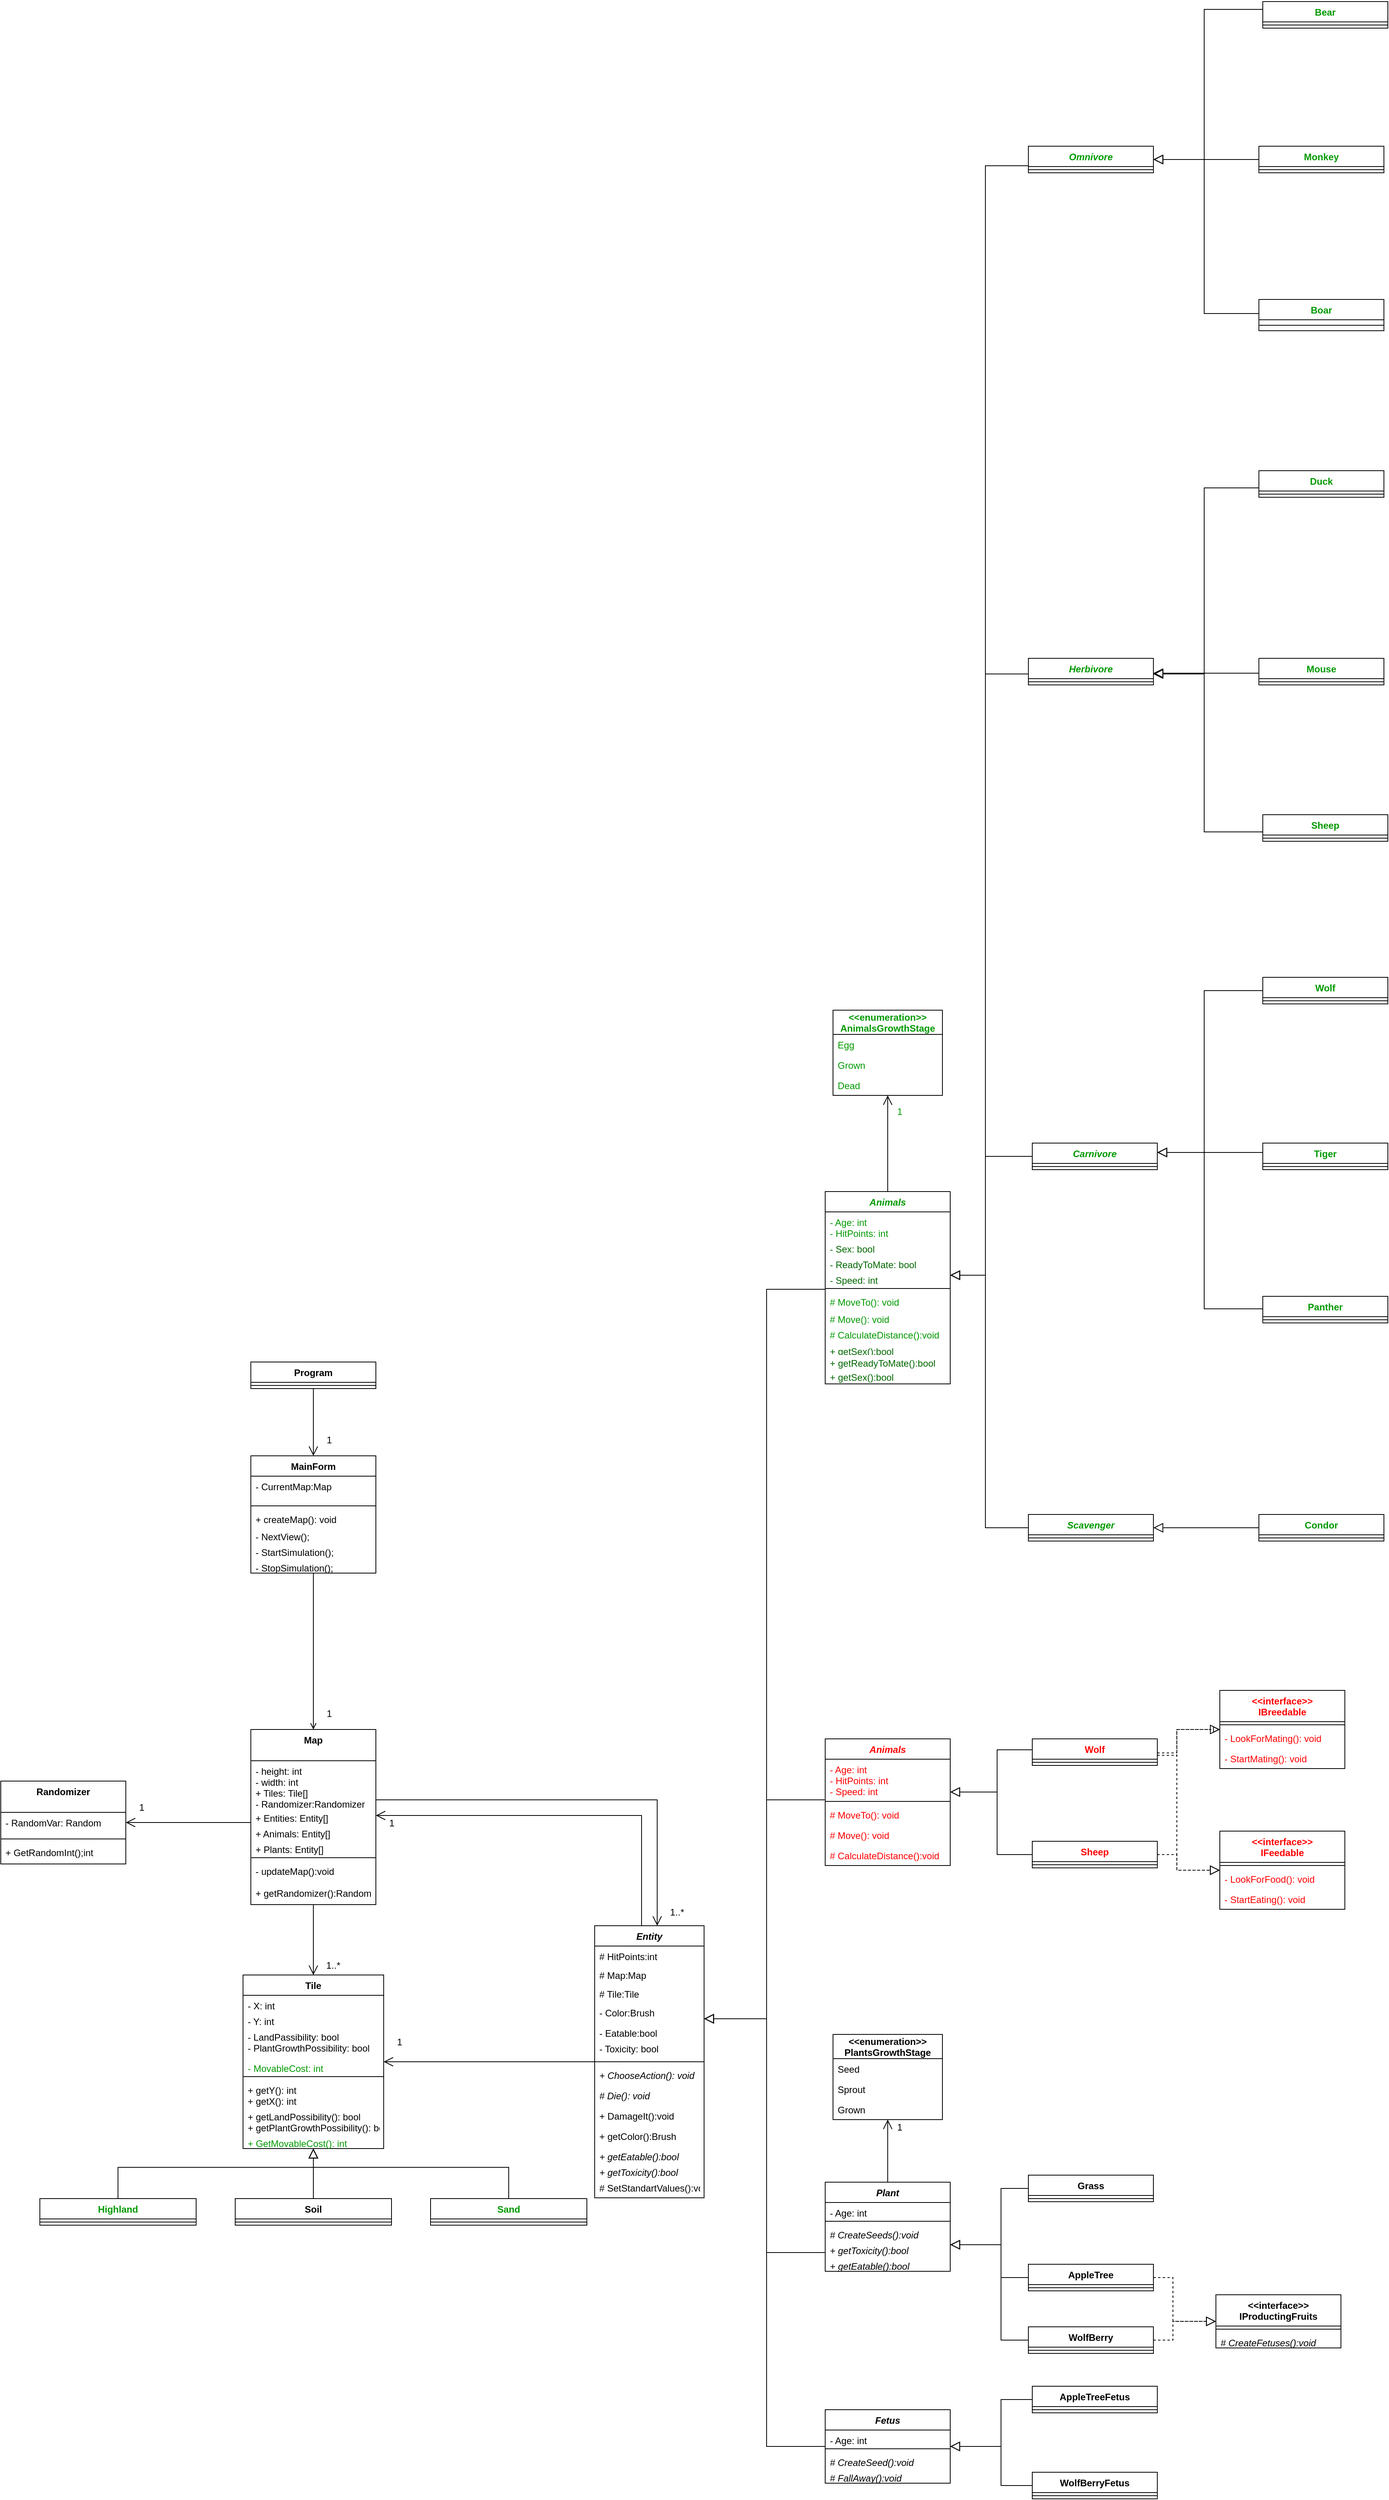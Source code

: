 <mxfile version="15.5.4" type="github">
  <diagram name="Page-1" id="c4acf3e9-155e-7222-9cf6-157b1a14988f">
    <mxGraphModel dx="2031" dy="2789" grid="1" gridSize="10" guides="1" tooltips="1" connect="1" arrows="1" fold="1" page="1" pageScale="1" pageWidth="1100" pageHeight="850" background="none" math="0" shadow="0">
      <root>
        <mxCell id="0" />
        <mxCell id="1" parent="0" />
        <mxCell id="tK33m090suOpxxcHoeYY-7" style="edgeStyle=orthogonalEdgeStyle;rounded=0;orthogonalLoop=1;jettySize=auto;html=1;endArrow=open;endFill=0;endSize=10;startSize=10;startArrow=none;startFill=0;labelBackgroundColor=none;" parent="1" source="_xyLBf4rRskC3J2EZDxW-5" target="_xyLBf4rRskC3J2EZDxW-9" edge="1">
          <mxGeometry relative="1" as="geometry" />
        </mxCell>
        <mxCell id="lUDeA2Y6OBIpnzFLCQ9V-3" style="edgeStyle=orthogonalEdgeStyle;rounded=0;orthogonalLoop=1;jettySize=auto;html=1;endArrow=open;endFill=0;endSize=10;labelBackgroundColor=none;" parent="1" source="_xyLBf4rRskC3J2EZDxW-5" target="s3qruMykAdAHOrOJcpGM-22" edge="1">
          <mxGeometry relative="1" as="geometry">
            <Array as="points">
              <mxPoint x="1180" y="610" />
            </Array>
          </mxGeometry>
        </mxCell>
        <mxCell id="lUDeA2Y6OBIpnzFLCQ9V-32" style="edgeStyle=orthogonalEdgeStyle;rounded=0;orthogonalLoop=1;jettySize=auto;html=1;startArrow=none;startFill=0;endArrow=open;endFill=0;endSize=10;labelBackgroundColor=none;" parent="1" source="_xyLBf4rRskC3J2EZDxW-5" target="lUDeA2Y6OBIpnzFLCQ9V-27" edge="1">
          <mxGeometry relative="1" as="geometry">
            <Array as="points">
              <mxPoint x="520" y="639" />
              <mxPoint x="520" y="639" />
            </Array>
          </mxGeometry>
        </mxCell>
        <mxCell id="_xyLBf4rRskC3J2EZDxW-5" value="Map" style="swimlane;fontStyle=1;align=center;verticalAlign=top;childLayout=stackLayout;horizontal=1;startSize=40;horizontalStack=0;resizeParent=1;resizeParentMax=0;resizeLast=0;collapsible=1;marginBottom=0;labelBackgroundColor=none;" parent="1" vertex="1">
          <mxGeometry x="660" y="520" width="160" height="224" as="geometry" />
        </mxCell>
        <mxCell id="_xyLBf4rRskC3J2EZDxW-6" value="- height: int&#xa;- width: int&#xa;+ Tiles: Tile[]&#xa;- Randomizer:Randomizer" style="text;align=left;verticalAlign=top;spacingLeft=4;spacingRight=4;overflow=hidden;rotatable=0;points=[[0,0.5],[1,0.5]];portConstraint=eastwest;labelBackgroundColor=none;" parent="_xyLBf4rRskC3J2EZDxW-5" vertex="1">
          <mxGeometry y="40" width="160" height="60" as="geometry" />
        </mxCell>
        <mxCell id="lUDeA2Y6OBIpnzFLCQ9V-34" value="+ Entities: Entity[]" style="text;align=left;verticalAlign=top;spacingLeft=4;spacingRight=4;overflow=hidden;rotatable=0;points=[[0,0.5],[1,0.5]];portConstraint=eastwest;labelBackgroundColor=none;" parent="_xyLBf4rRskC3J2EZDxW-5" vertex="1">
          <mxGeometry y="100" width="160" height="20" as="geometry" />
        </mxCell>
        <mxCell id="lUDeA2Y6OBIpnzFLCQ9V-35" value="+ Animals: Entity[]" style="text;align=left;verticalAlign=top;spacingLeft=4;spacingRight=4;overflow=hidden;rotatable=0;points=[[0,0.5],[1,0.5]];portConstraint=eastwest;labelBackgroundColor=none;" parent="_xyLBf4rRskC3J2EZDxW-5" vertex="1">
          <mxGeometry y="120" width="160" height="20" as="geometry" />
        </mxCell>
        <mxCell id="lUDeA2Y6OBIpnzFLCQ9V-36" value="+ Plants: Entity[]" style="text;align=left;verticalAlign=top;spacingLeft=4;spacingRight=4;overflow=hidden;rotatable=0;points=[[0,0.5],[1,0.5]];portConstraint=eastwest;labelBackgroundColor=none;" parent="_xyLBf4rRskC3J2EZDxW-5" vertex="1">
          <mxGeometry y="140" width="160" height="20" as="geometry" />
        </mxCell>
        <mxCell id="_xyLBf4rRskC3J2EZDxW-7" value="" style="line;strokeWidth=1;align=left;verticalAlign=middle;spacingTop=-1;spacingLeft=3;spacingRight=3;rotatable=0;labelPosition=right;points=[];portConstraint=eastwest;labelBackgroundColor=none;" parent="_xyLBf4rRskC3J2EZDxW-5" vertex="1">
          <mxGeometry y="160" width="160" height="8" as="geometry" />
        </mxCell>
        <mxCell id="s3qruMykAdAHOrOJcpGM-13" value="- updateMap():void" style="text;align=left;verticalAlign=top;spacingLeft=4;spacingRight=4;overflow=hidden;rotatable=0;points=[[0,0.5],[1,0.5]];portConstraint=eastwest;labelBackgroundColor=none;" parent="_xyLBf4rRskC3J2EZDxW-5" vertex="1">
          <mxGeometry y="168" width="160" height="28" as="geometry" />
        </mxCell>
        <mxCell id="tCjWMXxbCeVZ_curiyDe-3" value="+ getRandomizer():Randomizer" style="text;align=left;verticalAlign=top;spacingLeft=4;spacingRight=4;overflow=hidden;rotatable=0;points=[[0,0.5],[1,0.5]];portConstraint=eastwest;labelBackgroundColor=none;" parent="_xyLBf4rRskC3J2EZDxW-5" vertex="1">
          <mxGeometry y="196" width="160" height="28" as="geometry" />
        </mxCell>
        <mxCell id="_xyLBf4rRskC3J2EZDxW-9" value="Tile" style="swimlane;fontStyle=1;align=center;verticalAlign=top;childLayout=stackLayout;horizontal=1;startSize=26;horizontalStack=0;resizeParent=1;resizeParentMax=0;resizeLast=0;collapsible=1;marginBottom=0;labelBackgroundColor=none;" parent="1" vertex="1">
          <mxGeometry x="650" y="834" width="180" height="222" as="geometry" />
        </mxCell>
        <mxCell id="tK33m090suOpxxcHoeYY-31" value="- X: int" style="text;align=left;verticalAlign=top;spacingLeft=4;spacingRight=4;overflow=hidden;rotatable=0;points=[[0,0.5],[1,0.5]];portConstraint=eastwest;labelBackgroundColor=none;" parent="_xyLBf4rRskC3J2EZDxW-9" vertex="1">
          <mxGeometry y="26" width="180" height="20" as="geometry" />
        </mxCell>
        <mxCell id="tK33m090suOpxxcHoeYY-32" value="- Y: int" style="text;align=left;verticalAlign=top;spacingLeft=4;spacingRight=4;overflow=hidden;rotatable=0;points=[[0,0.5],[1,0.5]];portConstraint=eastwest;labelBackgroundColor=none;" parent="_xyLBf4rRskC3J2EZDxW-9" vertex="1">
          <mxGeometry y="46" width="180" height="20" as="geometry" />
        </mxCell>
        <mxCell id="QvaqsyEetl3F-smUwmiv-2" value="- LandPassibility: bool&#xa;- PlantGrowthPossibility: bool" style="text;align=left;verticalAlign=top;spacingLeft=4;spacingRight=4;overflow=hidden;rotatable=0;points=[[0,0.5],[1,0.5]];portConstraint=eastwest;labelBackgroundColor=none;" parent="_xyLBf4rRskC3J2EZDxW-9" vertex="1">
          <mxGeometry y="66" width="180" height="40" as="geometry" />
        </mxCell>
        <mxCell id="QjiBA7Gq-WowvqA7mBvu-177" value="- MovableCost: int" style="text;align=left;verticalAlign=top;spacingLeft=4;spacingRight=4;overflow=hidden;rotatable=0;points=[[0,0.5],[1,0.5]];portConstraint=eastwest;labelBackgroundColor=none;fontColor=#009900;" parent="_xyLBf4rRskC3J2EZDxW-9" vertex="1">
          <mxGeometry y="106" width="180" height="20" as="geometry" />
        </mxCell>
        <mxCell id="_xyLBf4rRskC3J2EZDxW-11" value="" style="line;strokeWidth=1;align=left;verticalAlign=middle;spacingTop=-1;spacingLeft=3;spacingRight=3;rotatable=0;labelPosition=right;points=[];portConstraint=eastwest;labelBackgroundColor=none;" parent="_xyLBf4rRskC3J2EZDxW-9" vertex="1">
          <mxGeometry y="126" width="180" height="8" as="geometry" />
        </mxCell>
        <mxCell id="tCjWMXxbCeVZ_curiyDe-1" value="+ getY(): int&#xa;+ getX(): int" style="text;align=left;verticalAlign=top;spacingLeft=4;spacingRight=4;overflow=hidden;rotatable=0;points=[[0,0.5],[1,0.5]];portConstraint=eastwest;labelBackgroundColor=none;" parent="_xyLBf4rRskC3J2EZDxW-9" vertex="1">
          <mxGeometry y="134" width="180" height="34" as="geometry" />
        </mxCell>
        <mxCell id="tCjWMXxbCeVZ_curiyDe-2" value="+ getLandPossibility(): bool&#xa;+ getPlantGrowthPossibility(): bool" style="text;align=left;verticalAlign=top;spacingLeft=4;spacingRight=4;overflow=hidden;rotatable=0;points=[[0,0.5],[1,0.5]];portConstraint=eastwest;labelBackgroundColor=none;" parent="_xyLBf4rRskC3J2EZDxW-9" vertex="1">
          <mxGeometry y="168" width="180" height="34" as="geometry" />
        </mxCell>
        <mxCell id="QjiBA7Gq-WowvqA7mBvu-178" value="+ GetMovableCost(): int" style="text;align=left;verticalAlign=top;spacingLeft=4;spacingRight=4;overflow=hidden;rotatable=0;points=[[0,0.5],[1,0.5]];portConstraint=eastwest;labelBackgroundColor=none;fontColor=#009900;" parent="_xyLBf4rRskC3J2EZDxW-9" vertex="1">
          <mxGeometry y="202" width="180" height="20" as="geometry" />
        </mxCell>
        <mxCell id="lUDeA2Y6OBIpnzFLCQ9V-10" style="edgeStyle=orthogonalEdgeStyle;rounded=0;orthogonalLoop=1;jettySize=auto;html=1;startArrow=none;startFill=0;endArrow=block;endFill=0;endSize=10;labelBackgroundColor=none;" parent="1" source="v3pDaqWRYXxPAvAmd5gX-1" target="_xyLBf4rRskC3J2EZDxW-9" edge="1">
          <mxGeometry relative="1" as="geometry">
            <Array as="points">
              <mxPoint x="740" y="1090" />
              <mxPoint x="740" y="1090" />
            </Array>
          </mxGeometry>
        </mxCell>
        <mxCell id="v3pDaqWRYXxPAvAmd5gX-1" value="Soil" style="swimlane;fontStyle=1;align=center;verticalAlign=top;childLayout=stackLayout;horizontal=1;startSize=26;horizontalStack=0;resizeParent=1;resizeParentMax=0;resizeLast=0;collapsible=1;marginBottom=0;labelBackgroundColor=none;" parent="1" vertex="1">
          <mxGeometry x="640" y="1120" width="200" height="34" as="geometry" />
        </mxCell>
        <mxCell id="v3pDaqWRYXxPAvAmd5gX-3" value="" style="line;strokeWidth=1;align=left;verticalAlign=middle;spacingTop=-1;spacingLeft=3;spacingRight=3;rotatable=0;labelPosition=right;points=[];portConstraint=eastwest;labelBackgroundColor=none;" parent="v3pDaqWRYXxPAvAmd5gX-1" vertex="1">
          <mxGeometry y="26" width="200" height="8" as="geometry" />
        </mxCell>
        <mxCell id="QvaqsyEetl3F-smUwmiv-9" style="edgeStyle=orthogonalEdgeStyle;rounded=0;orthogonalLoop=1;jettySize=auto;html=1;endArrow=block;endFill=0;endSize=10;labelBackgroundColor=none;" parent="1" source="v3pDaqWRYXxPAvAmd5gX-28" target="s3qruMykAdAHOrOJcpGM-22" edge="1">
          <mxGeometry relative="1" as="geometry">
            <Array as="points">
              <mxPoint x="1320" y="1189" />
              <mxPoint x="1320" y="890" />
            </Array>
          </mxGeometry>
        </mxCell>
        <mxCell id="GOziUS8xMTXhWKEQs9-W-17" style="edgeStyle=orthogonalEdgeStyle;rounded=0;orthogonalLoop=1;jettySize=auto;html=1;fontColor=#000000;endArrow=open;endFill=0;endSize=10;labelBackgroundColor=none;" parent="1" source="v3pDaqWRYXxPAvAmd5gX-28" target="GOziUS8xMTXhWKEQs9-W-12" edge="1">
          <mxGeometry relative="1" as="geometry" />
        </mxCell>
        <mxCell id="v3pDaqWRYXxPAvAmd5gX-28" value="Plant" style="swimlane;fontStyle=3;align=center;verticalAlign=top;childLayout=stackLayout;horizontal=1;startSize=26;horizontalStack=0;resizeParent=1;resizeParentMax=0;resizeLast=0;collapsible=1;marginBottom=0;labelBackgroundColor=none;" parent="1" vertex="1">
          <mxGeometry x="1395" y="1099" width="160" height="114" as="geometry">
            <mxRectangle x="1395" y="1099" width="60" height="26" as="alternateBounds" />
          </mxGeometry>
        </mxCell>
        <mxCell id="GOziUS8xMTXhWKEQs9-W-26" value="- Age: int" style="text;align=left;verticalAlign=top;spacingLeft=4;spacingRight=4;overflow=hidden;rotatable=0;points=[[0,0.5],[1,0.5]];portConstraint=eastwest;fontStyle=0;labelBackgroundColor=none;" parent="v3pDaqWRYXxPAvAmd5gX-28" vertex="1">
          <mxGeometry y="26" width="160" height="20" as="geometry" />
        </mxCell>
        <mxCell id="v3pDaqWRYXxPAvAmd5gX-30" value="" style="line;strokeWidth=1;align=left;verticalAlign=middle;spacingTop=-1;spacingLeft=3;spacingRight=3;rotatable=0;labelPosition=right;points=[];portConstraint=eastwest;labelBackgroundColor=none;" parent="v3pDaqWRYXxPAvAmd5gX-28" vertex="1">
          <mxGeometry y="46" width="160" height="8" as="geometry" />
        </mxCell>
        <mxCell id="uQyLJOUiB2QbZ60BsBIK-18" value="# CreateSeeds():void" style="text;align=left;verticalAlign=top;spacingLeft=4;spacingRight=4;overflow=hidden;rotatable=0;points=[[0,0.5],[1,0.5]];portConstraint=eastwest;fontStyle=2;labelBackgroundColor=none;" parent="v3pDaqWRYXxPAvAmd5gX-28" vertex="1">
          <mxGeometry y="54" width="160" height="20" as="geometry" />
        </mxCell>
        <mxCell id="tCjWMXxbCeVZ_curiyDe-5" value="+ getToxicity():bool" style="text;align=left;verticalAlign=top;spacingLeft=4;spacingRight=4;overflow=hidden;rotatable=0;points=[[0,0.5],[1,0.5]];portConstraint=eastwest;fontStyle=2;labelBackgroundColor=none;" parent="v3pDaqWRYXxPAvAmd5gX-28" vertex="1">
          <mxGeometry y="74" width="160" height="20" as="geometry" />
        </mxCell>
        <mxCell id="tCjWMXxbCeVZ_curiyDe-6" value="+ getEatable():bool" style="text;align=left;verticalAlign=top;spacingLeft=4;spacingRight=4;overflow=hidden;rotatable=0;points=[[0,0.5],[1,0.5]];portConstraint=eastwest;fontStyle=2;labelBackgroundColor=none;" parent="v3pDaqWRYXxPAvAmd5gX-28" vertex="1">
          <mxGeometry y="94" width="160" height="20" as="geometry" />
        </mxCell>
        <mxCell id="v3pDaqWRYXxPAvAmd5gX-40" style="edgeStyle=orthogonalEdgeStyle;rounded=0;orthogonalLoop=1;jettySize=auto;html=1;endArrow=block;endFill=0;startSize=6;endSize=10;strokeWidth=1;fontColor=#FF0000;labelBackgroundColor=none;" parent="1" source="v3pDaqWRYXxPAvAmd5gX-36" edge="1">
          <mxGeometry relative="1" as="geometry">
            <Array as="points">
              <mxPoint x="1615" y="546" />
              <mxPoint x="1615" y="600" />
            </Array>
            <mxPoint x="1555" y="600" as="targetPoint" />
          </mxGeometry>
        </mxCell>
        <mxCell id="tK33m090suOpxxcHoeYY-23" style="edgeStyle=orthogonalEdgeStyle;rounded=0;orthogonalLoop=1;jettySize=auto;html=1;endArrow=block;endFill=0;endSize=10;dashed=1;fontColor=#FF0000;labelBackgroundColor=none;" parent="1" source="v3pDaqWRYXxPAvAmd5gX-36" target="tK33m090suOpxxcHoeYY-15" edge="1">
          <mxGeometry relative="1" as="geometry">
            <Array as="points">
              <mxPoint x="1845" y="553" />
              <mxPoint x="1845" y="700" />
            </Array>
          </mxGeometry>
        </mxCell>
        <mxCell id="M5JBE9hiQ1hYlcrJwLkJ-7" style="edgeStyle=orthogonalEdgeStyle;rounded=0;orthogonalLoop=1;jettySize=auto;html=1;dashed=1;endArrow=block;endFill=0;fontColor=#FF0000;labelBackgroundColor=none;" parent="1" source="v3pDaqWRYXxPAvAmd5gX-36" target="M5JBE9hiQ1hYlcrJwLkJ-1" edge="1">
          <mxGeometry relative="1" as="geometry">
            <Array as="points">
              <mxPoint x="1845" y="550" />
              <mxPoint x="1845" y="520" />
            </Array>
          </mxGeometry>
        </mxCell>
        <mxCell id="v3pDaqWRYXxPAvAmd5gX-36" value="Wolf" style="swimlane;fontStyle=1;align=center;verticalAlign=top;childLayout=stackLayout;horizontal=1;startSize=26;horizontalStack=0;resizeParent=1;resizeParentMax=0;resizeLast=0;collapsible=1;marginBottom=0;labelBackgroundColor=none;fontColor=#FF0000;" parent="1" vertex="1">
          <mxGeometry x="1660" y="532" width="160" height="34" as="geometry" />
        </mxCell>
        <mxCell id="v3pDaqWRYXxPAvAmd5gX-38" value="" style="line;strokeWidth=1;align=left;verticalAlign=middle;spacingTop=-1;spacingLeft=3;spacingRight=3;rotatable=0;labelPosition=right;points=[];portConstraint=eastwest;labelBackgroundColor=none;fontColor=#FF0000;" parent="v3pDaqWRYXxPAvAmd5gX-36" vertex="1">
          <mxGeometry y="26" width="160" height="8" as="geometry" />
        </mxCell>
        <mxCell id="v3pDaqWRYXxPAvAmd5gX-45" style="edgeStyle=orthogonalEdgeStyle;rounded=0;orthogonalLoop=1;jettySize=auto;html=1;endArrow=block;endFill=0;startSize=6;endSize=10;strokeWidth=1;fontColor=#FF0000;labelBackgroundColor=none;" parent="1" source="v3pDaqWRYXxPAvAmd5gX-41" edge="1">
          <mxGeometry relative="1" as="geometry">
            <Array as="points">
              <mxPoint x="1615" y="680" />
              <mxPoint x="1615" y="600" />
            </Array>
            <mxPoint x="1555" y="600" as="targetPoint" />
          </mxGeometry>
        </mxCell>
        <mxCell id="tK33m090suOpxxcHoeYY-24" style="edgeStyle=orthogonalEdgeStyle;rounded=0;orthogonalLoop=1;jettySize=auto;html=1;endArrow=block;endFill=0;endSize=10;dashed=1;fontColor=#FF0000;labelBackgroundColor=none;" parent="1" source="v3pDaqWRYXxPAvAmd5gX-41" target="tK33m090suOpxxcHoeYY-15" edge="1">
          <mxGeometry relative="1" as="geometry">
            <Array as="points">
              <mxPoint x="1845" y="680" />
              <mxPoint x="1845" y="700" />
            </Array>
          </mxGeometry>
        </mxCell>
        <mxCell id="M5JBE9hiQ1hYlcrJwLkJ-8" style="edgeStyle=orthogonalEdgeStyle;rounded=0;orthogonalLoop=1;jettySize=auto;html=1;dashed=1;endArrow=block;endFill=0;endSize=10;fontColor=#FF0000;labelBackgroundColor=none;" parent="1" source="v3pDaqWRYXxPAvAmd5gX-41" target="M5JBE9hiQ1hYlcrJwLkJ-1" edge="1">
          <mxGeometry relative="1" as="geometry">
            <Array as="points">
              <mxPoint x="1845" y="680" />
              <mxPoint x="1845" y="520" />
            </Array>
          </mxGeometry>
        </mxCell>
        <mxCell id="v3pDaqWRYXxPAvAmd5gX-41" value="Sheep" style="swimlane;fontStyle=1;align=center;verticalAlign=top;childLayout=stackLayout;horizontal=1;startSize=26;horizontalStack=0;resizeParent=1;resizeParentMax=0;resizeLast=0;collapsible=1;marginBottom=0;labelBackgroundColor=none;fontColor=#FF0000;" parent="1" vertex="1">
          <mxGeometry x="1660" y="663" width="160" height="34" as="geometry" />
        </mxCell>
        <mxCell id="v3pDaqWRYXxPAvAmd5gX-43" value="" style="line;strokeWidth=1;align=left;verticalAlign=middle;spacingTop=-1;spacingLeft=3;spacingRight=3;rotatable=0;labelPosition=right;points=[];portConstraint=eastwest;labelBackgroundColor=none;fontColor=#FF0000;" parent="v3pDaqWRYXxPAvAmd5gX-41" vertex="1">
          <mxGeometry y="26" width="160" height="8" as="geometry" />
        </mxCell>
        <mxCell id="QvaqsyEetl3F-smUwmiv-7" style="edgeStyle=orthogonalEdgeStyle;rounded=0;orthogonalLoop=1;jettySize=auto;html=1;endArrow=block;endFill=0;endSize=10;labelBackgroundColor=none;" parent="1" source="v3pDaqWRYXxPAvAmd5gX-56" target="s3qruMykAdAHOrOJcpGM-22" edge="1">
          <mxGeometry relative="1" as="geometry">
            <Array as="points">
              <mxPoint x="1320" y="610" />
              <mxPoint x="1320" y="890" />
            </Array>
          </mxGeometry>
        </mxCell>
        <mxCell id="v3pDaqWRYXxPAvAmd5gX-56" value="Animals" style="swimlane;fontStyle=3;align=center;verticalAlign=top;childLayout=stackLayout;horizontal=1;startSize=26;horizontalStack=0;resizeParent=1;resizeParentMax=0;resizeLast=0;collapsible=1;marginBottom=0;labelBackgroundColor=none;fillColor=#FFFFFF;fontColor=#FF0000;" parent="1" vertex="1">
          <mxGeometry x="1395" y="532" width="160" height="162" as="geometry" />
        </mxCell>
        <mxCell id="v3pDaqWRYXxPAvAmd5gX-57" value="- Age: int  &#xa;- HitPoints: int&#xa;- Speed: int" style="text;align=left;verticalAlign=top;spacingLeft=4;spacingRight=4;overflow=hidden;rotatable=0;points=[[0,0.5],[1,0.5]];portConstraint=eastwest;labelBackgroundColor=none;fontColor=#FF0000;" parent="v3pDaqWRYXxPAvAmd5gX-56" vertex="1">
          <mxGeometry y="26" width="160" height="50" as="geometry" />
        </mxCell>
        <mxCell id="v3pDaqWRYXxPAvAmd5gX-58" value="" style="line;strokeWidth=1;align=left;verticalAlign=middle;spacingTop=-1;spacingLeft=3;spacingRight=3;rotatable=0;labelPosition=right;points=[];portConstraint=eastwest;labelBackgroundColor=none;fontColor=#FF0000;" parent="v3pDaqWRYXxPAvAmd5gX-56" vertex="1">
          <mxGeometry y="76" width="160" height="8" as="geometry" />
        </mxCell>
        <mxCell id="v3pDaqWRYXxPAvAmd5gX-59" value="# MoveTo(): void" style="text;align=left;verticalAlign=top;spacingLeft=4;spacingRight=4;overflow=hidden;rotatable=0;points=[[0,0.5],[1,0.5]];portConstraint=eastwest;fontStyle=0;labelBackgroundColor=none;fontColor=#FF0000;" parent="v3pDaqWRYXxPAvAmd5gX-56" vertex="1">
          <mxGeometry y="84" width="160" height="26" as="geometry" />
        </mxCell>
        <mxCell id="lUDeA2Y6OBIpnzFLCQ9V-26" value="# Move(): void" style="text;align=left;verticalAlign=top;spacingLeft=4;spacingRight=4;overflow=hidden;rotatable=0;points=[[0,0.5],[1,0.5]];portConstraint=eastwest;fontStyle=0;labelBackgroundColor=none;fontColor=#FF0000;" parent="v3pDaqWRYXxPAvAmd5gX-56" vertex="1">
          <mxGeometry y="110" width="160" height="26" as="geometry" />
        </mxCell>
        <mxCell id="lUDeA2Y6OBIpnzFLCQ9V-40" value="# CalculateDistance():void" style="text;align=left;verticalAlign=top;spacingLeft=4;spacingRight=4;overflow=hidden;rotatable=0;points=[[0,0.5],[1,0.5]];portConstraint=eastwest;fontStyle=0;labelBackgroundColor=none;fontColor=#FF0000;" parent="v3pDaqWRYXxPAvAmd5gX-56" vertex="1">
          <mxGeometry y="136" width="160" height="26" as="geometry" />
        </mxCell>
        <mxCell id="v3pDaqWRYXxPAvAmd5gX-79" style="edgeStyle=orthogonalEdgeStyle;rounded=0;orthogonalLoop=1;jettySize=auto;html=1;endArrow=block;endFill=0;startSize=6;endSize=10;strokeWidth=1;fontColor=#000000;labelBackgroundColor=none;" parent="1" source="v3pDaqWRYXxPAvAmd5gX-75" target="v3pDaqWRYXxPAvAmd5gX-28" edge="1">
          <mxGeometry relative="1" as="geometry">
            <Array as="points">
              <mxPoint x="1620" y="1107" />
              <mxPoint x="1620" y="1179" />
            </Array>
          </mxGeometry>
        </mxCell>
        <mxCell id="v3pDaqWRYXxPAvAmd5gX-75" value="Grass" style="swimlane;fontStyle=1;align=center;verticalAlign=top;childLayout=stackLayout;horizontal=1;startSize=26;horizontalStack=0;resizeParent=1;resizeParentMax=0;resizeLast=0;collapsible=1;marginBottom=0;labelBackgroundColor=none;" parent="1" vertex="1">
          <mxGeometry x="1655" y="1090" width="160" height="34" as="geometry" />
        </mxCell>
        <mxCell id="v3pDaqWRYXxPAvAmd5gX-77" value="" style="line;strokeWidth=1;align=left;verticalAlign=middle;spacingTop=-1;spacingLeft=3;spacingRight=3;rotatable=0;labelPosition=right;points=[];portConstraint=eastwest;labelBackgroundColor=none;" parent="v3pDaqWRYXxPAvAmd5gX-75" vertex="1">
          <mxGeometry y="26" width="160" height="8" as="geometry" />
        </mxCell>
        <mxCell id="lUDeA2Y6OBIpnzFLCQ9V-1" style="edgeStyle=orthogonalEdgeStyle;rounded=0;orthogonalLoop=1;jettySize=auto;html=1;endArrow=open;endFill=0;labelBackgroundColor=none;" parent="1" source="R_GVhmnV9ysI4ZdF6uMz-18" target="_xyLBf4rRskC3J2EZDxW-5" edge="1">
          <mxGeometry relative="1" as="geometry" />
        </mxCell>
        <mxCell id="R_GVhmnV9ysI4ZdF6uMz-18" value="MainForm" style="swimlane;fontStyle=1;align=center;verticalAlign=top;childLayout=stackLayout;horizontal=1;startSize=26;horizontalStack=0;resizeParent=1;resizeParentMax=0;resizeLast=0;collapsible=1;marginBottom=0;labelBackgroundColor=none;" parent="1" vertex="1">
          <mxGeometry x="660" y="170" width="160" height="150" as="geometry" />
        </mxCell>
        <mxCell id="R_GVhmnV9ysI4ZdF6uMz-19" value="- CurrentMap:Map" style="text;align=left;verticalAlign=top;spacingLeft=4;spacingRight=4;overflow=hidden;rotatable=0;points=[[0,0.5],[1,0.5]];portConstraint=eastwest;labelBackgroundColor=none;" parent="R_GVhmnV9ysI4ZdF6uMz-18" vertex="1">
          <mxGeometry y="26" width="160" height="34" as="geometry" />
        </mxCell>
        <mxCell id="R_GVhmnV9ysI4ZdF6uMz-20" value="" style="line;strokeWidth=1;align=left;verticalAlign=middle;spacingTop=-1;spacingLeft=3;spacingRight=3;rotatable=0;labelPosition=right;points=[];portConstraint=eastwest;labelBackgroundColor=none;" parent="R_GVhmnV9ysI4ZdF6uMz-18" vertex="1">
          <mxGeometry y="60" width="160" height="8" as="geometry" />
        </mxCell>
        <mxCell id="R_GVhmnV9ysI4ZdF6uMz-21" value="+ createMap(): void" style="text;align=left;verticalAlign=top;spacingLeft=4;spacingRight=4;overflow=hidden;rotatable=0;points=[[0,0.5],[1,0.5]];portConstraint=eastwest;labelBackgroundColor=none;" parent="R_GVhmnV9ysI4ZdF6uMz-18" vertex="1">
          <mxGeometry y="68" width="160" height="22" as="geometry" />
        </mxCell>
        <mxCell id="8E_h5tTmM04f4tNInj24-1" value="- NextView();" style="text;align=left;verticalAlign=top;spacingLeft=4;spacingRight=4;overflow=hidden;rotatable=0;points=[[0,0.5],[1,0.5]];portConstraint=eastwest;labelBackgroundColor=none;" parent="R_GVhmnV9ysI4ZdF6uMz-18" vertex="1">
          <mxGeometry y="90" width="160" height="20" as="geometry" />
        </mxCell>
        <mxCell id="lUDeA2Y6OBIpnzFLCQ9V-37" value="- StartSimulation();" style="text;align=left;verticalAlign=top;spacingLeft=4;spacingRight=4;overflow=hidden;rotatable=0;points=[[0,0.5],[1,0.5]];portConstraint=eastwest;labelBackgroundColor=none;" parent="R_GVhmnV9ysI4ZdF6uMz-18" vertex="1">
          <mxGeometry y="110" width="160" height="20" as="geometry" />
        </mxCell>
        <mxCell id="lUDeA2Y6OBIpnzFLCQ9V-38" value="- StopSimulation();" style="text;align=left;verticalAlign=top;spacingLeft=4;spacingRight=4;overflow=hidden;rotatable=0;points=[[0,0.5],[1,0.5]];portConstraint=eastwest;labelBackgroundColor=none;" parent="R_GVhmnV9ysI4ZdF6uMz-18" vertex="1">
          <mxGeometry y="130" width="160" height="20" as="geometry" />
        </mxCell>
        <mxCell id="tK33m090suOpxxcHoeYY-15" value="&lt;&lt;interface&gt;&gt;&#xa;IFeedable" style="swimlane;fontStyle=1;align=center;verticalAlign=top;childLayout=stackLayout;horizontal=1;startSize=40;horizontalStack=0;resizeParent=1;resizeParentMax=0;resizeLast=0;collapsible=1;marginBottom=0;labelBackgroundColor=none;fontColor=#FF0000;" parent="1" vertex="1">
          <mxGeometry x="1900" y="650" width="160" height="100" as="geometry" />
        </mxCell>
        <mxCell id="tK33m090suOpxxcHoeYY-17" value="" style="line;strokeWidth=1;align=left;verticalAlign=middle;spacingTop=-1;spacingLeft=3;spacingRight=3;rotatable=0;labelPosition=right;points=[];portConstraint=eastwest;labelBackgroundColor=none;fontColor=#FF0000;" parent="tK33m090suOpxxcHoeYY-15" vertex="1">
          <mxGeometry y="40" width="160" height="8" as="geometry" />
        </mxCell>
        <mxCell id="tK33m090suOpxxcHoeYY-18" value="- LookForFood(): void" style="text;align=left;verticalAlign=top;spacingLeft=4;spacingRight=4;overflow=hidden;rotatable=0;points=[[0,0.5],[1,0.5]];portConstraint=eastwest;labelBackgroundColor=none;fontColor=#FF0000;" parent="tK33m090suOpxxcHoeYY-15" vertex="1">
          <mxGeometry y="48" width="160" height="26" as="geometry" />
        </mxCell>
        <mxCell id="tK33m090suOpxxcHoeYY-20" value="- StartEating(): void" style="text;align=left;verticalAlign=top;spacingLeft=4;spacingRight=4;overflow=hidden;rotatable=0;points=[[0,0.5],[1,0.5]];portConstraint=eastwest;labelBackgroundColor=none;fontColor=#FF0000;" parent="tK33m090suOpxxcHoeYY-15" vertex="1">
          <mxGeometry y="74" width="160" height="26" as="geometry" />
        </mxCell>
        <mxCell id="tK33m090suOpxxcHoeYY-29" value="1..*" style="text;html=1;align=center;verticalAlign=middle;resizable=0;points=[];autosize=1;labelBackgroundColor=none;" parent="1" vertex="1">
          <mxGeometry x="750" y="812" width="30" height="20" as="geometry" />
        </mxCell>
        <mxCell id="tK33m090suOpxxcHoeYY-34" value="1" style="text;html=1;align=center;verticalAlign=middle;resizable=0;points=[];autosize=1;labelBackgroundColor=none;" parent="1" vertex="1">
          <mxGeometry x="830" y="630" width="20" height="20" as="geometry" />
        </mxCell>
        <mxCell id="lUDeA2Y6OBIpnzFLCQ9V-2" style="edgeStyle=orthogonalEdgeStyle;rounded=0;orthogonalLoop=1;jettySize=auto;html=1;endArrow=open;endFill=0;endSize=10;labelBackgroundColor=none;" parent="1" source="s3qruMykAdAHOrOJcpGM-22" target="_xyLBf4rRskC3J2EZDxW-5" edge="1">
          <mxGeometry relative="1" as="geometry">
            <Array as="points">
              <mxPoint x="1160" y="630" />
            </Array>
          </mxGeometry>
        </mxCell>
        <mxCell id="lUDeA2Y6OBIpnzFLCQ9V-22" style="edgeStyle=orthogonalEdgeStyle;rounded=0;orthogonalLoop=1;jettySize=auto;html=1;startArrow=none;startFill=0;endArrow=open;endFill=0;endSize=10;labelBackgroundColor=none;" parent="1" source="s3qruMykAdAHOrOJcpGM-22" target="_xyLBf4rRskC3J2EZDxW-9" edge="1">
          <mxGeometry relative="1" as="geometry" />
        </mxCell>
        <mxCell id="s3qruMykAdAHOrOJcpGM-22" value="Entity" style="swimlane;fontStyle=3;align=center;verticalAlign=top;childLayout=stackLayout;horizontal=1;startSize=26;horizontalStack=0;resizeParent=1;resizeParentMax=0;resizeLast=0;collapsible=1;marginBottom=0;labelBackgroundColor=none;" parent="1" vertex="1">
          <mxGeometry x="1100" y="771" width="140" height="348" as="geometry" />
        </mxCell>
        <mxCell id="scuy19078v-DDYSuCrTV-1" value="# HitPoints:int " style="text;align=left;verticalAlign=top;spacingLeft=4;spacingRight=4;overflow=hidden;rotatable=0;points=[[0,0.5],[1,0.5]];portConstraint=eastwest;labelBackgroundColor=none;" parent="s3qruMykAdAHOrOJcpGM-22" vertex="1">
          <mxGeometry y="26" width="140" height="24" as="geometry" />
        </mxCell>
        <mxCell id="scuy19078v-DDYSuCrTV-3" value="# Map:Map" style="text;align=left;verticalAlign=top;spacingLeft=4;spacingRight=4;overflow=hidden;rotatable=0;points=[[0,0.5],[1,0.5]];portConstraint=eastwest;labelBackgroundColor=none;" parent="s3qruMykAdAHOrOJcpGM-22" vertex="1">
          <mxGeometry y="50" width="140" height="24" as="geometry" />
        </mxCell>
        <mxCell id="scuy19078v-DDYSuCrTV-4" value="# Tile:Tile" style="text;align=left;verticalAlign=top;spacingLeft=4;spacingRight=4;overflow=hidden;rotatable=0;points=[[0,0.5],[1,0.5]];portConstraint=eastwest;labelBackgroundColor=none;" parent="s3qruMykAdAHOrOJcpGM-22" vertex="1">
          <mxGeometry y="74" width="140" height="24" as="geometry" />
        </mxCell>
        <mxCell id="SBPc5HN0QN9MTusp5TGx-4" value="- Color:Brush" style="text;align=left;verticalAlign=top;spacingLeft=4;spacingRight=4;overflow=hidden;rotatable=0;points=[[0,0.5],[1,0.5]];portConstraint=eastwest;labelBackgroundColor=none;" vertex="1" parent="s3qruMykAdAHOrOJcpGM-22">
          <mxGeometry y="98" width="140" height="26" as="geometry" />
        </mxCell>
        <mxCell id="SBPc5HN0QN9MTusp5TGx-5" value="- Eatable:bool" style="text;align=left;verticalAlign=top;spacingLeft=4;spacingRight=4;overflow=hidden;rotatable=0;points=[[0,0.5],[1,0.5]];portConstraint=eastwest;fontStyle=0;labelBackgroundColor=none;" vertex="1" parent="s3qruMykAdAHOrOJcpGM-22">
          <mxGeometry y="124" width="140" height="20" as="geometry" />
        </mxCell>
        <mxCell id="GOziUS8xMTXhWKEQs9-W-34" value="- Toxicity: bool" style="text;align=left;verticalAlign=top;spacingLeft=4;spacingRight=4;overflow=hidden;rotatable=0;points=[[0,0.5],[1,0.5]];portConstraint=eastwest;labelBackgroundColor=none;" parent="s3qruMykAdAHOrOJcpGM-22" vertex="1">
          <mxGeometry y="144" width="140" height="26" as="geometry" />
        </mxCell>
        <mxCell id="s3qruMykAdAHOrOJcpGM-24" value="" style="line;strokeWidth=1;align=left;verticalAlign=middle;spacingTop=-1;spacingLeft=3;spacingRight=3;rotatable=0;labelPosition=right;points=[];portConstraint=eastwest;labelBackgroundColor=none;" parent="s3qruMykAdAHOrOJcpGM-22" vertex="1">
          <mxGeometry y="170" width="140" height="8" as="geometry" />
        </mxCell>
        <mxCell id="s3qruMykAdAHOrOJcpGM-25" value="+ ChooseAction(): void" style="text;align=left;verticalAlign=top;spacingLeft=4;spacingRight=4;overflow=hidden;rotatable=0;points=[[0,0.5],[1,0.5]];portConstraint=eastwest;fontStyle=2;labelBackgroundColor=none;" parent="s3qruMykAdAHOrOJcpGM-22" vertex="1">
          <mxGeometry y="178" width="140" height="26" as="geometry" />
        </mxCell>
        <mxCell id="lUDeA2Y6OBIpnzFLCQ9V-24" value="# Die(): void" style="text;align=left;verticalAlign=top;spacingLeft=4;spacingRight=4;overflow=hidden;rotatable=0;points=[[0,0.5],[1,0.5]];portConstraint=eastwest;fontStyle=2;labelBackgroundColor=none;" parent="s3qruMykAdAHOrOJcpGM-22" vertex="1">
          <mxGeometry y="204" width="140" height="26" as="geometry" />
        </mxCell>
        <mxCell id="lUDeA2Y6OBIpnzFLCQ9V-25" value="+ DamageIt():void" style="text;align=left;verticalAlign=top;spacingLeft=4;spacingRight=4;overflow=hidden;rotatable=0;points=[[0,0.5],[1,0.5]];portConstraint=eastwest;labelBackgroundColor=none;" parent="s3qruMykAdAHOrOJcpGM-22" vertex="1">
          <mxGeometry y="230" width="140" height="26" as="geometry" />
        </mxCell>
        <mxCell id="tCjWMXxbCeVZ_curiyDe-4" value="+ getColor():Brush" style="text;align=left;verticalAlign=top;spacingLeft=4;spacingRight=4;overflow=hidden;rotatable=0;points=[[0,0.5],[1,0.5]];portConstraint=eastwest;labelBackgroundColor=none;" parent="s3qruMykAdAHOrOJcpGM-22" vertex="1">
          <mxGeometry y="256" width="140" height="26" as="geometry" />
        </mxCell>
        <mxCell id="SBPc5HN0QN9MTusp5TGx-3" value="+ getEatable():bool" style="text;align=left;verticalAlign=top;spacingLeft=4;spacingRight=4;overflow=hidden;rotatable=0;points=[[0,0.5],[1,0.5]];portConstraint=eastwest;fontStyle=2;labelBackgroundColor=none;" vertex="1" parent="s3qruMykAdAHOrOJcpGM-22">
          <mxGeometry y="282" width="140" height="20" as="geometry" />
        </mxCell>
        <mxCell id="SBPc5HN0QN9MTusp5TGx-2" value="+ getToxicity():bool" style="text;align=left;verticalAlign=top;spacingLeft=4;spacingRight=4;overflow=hidden;rotatable=0;points=[[0,0.5],[1,0.5]];portConstraint=eastwest;fontStyle=2;labelBackgroundColor=none;" vertex="1" parent="s3qruMykAdAHOrOJcpGM-22">
          <mxGeometry y="302" width="140" height="20" as="geometry" />
        </mxCell>
        <mxCell id="SBPc5HN0QN9MTusp5TGx-1" value="# SetStandartValues():void" style="text;align=left;verticalAlign=top;spacingLeft=4;spacingRight=4;overflow=hidden;rotatable=0;points=[[0,0.5],[1,0.5]];portConstraint=eastwest;labelBackgroundColor=none;" vertex="1" parent="s3qruMykAdAHOrOJcpGM-22">
          <mxGeometry y="322" width="140" height="26" as="geometry" />
        </mxCell>
        <mxCell id="M5JBE9hiQ1hYlcrJwLkJ-1" value="&lt;&lt;interface&gt;&gt;&#xa;IBreedable" style="swimlane;fontStyle=1;align=center;verticalAlign=top;childLayout=stackLayout;horizontal=1;startSize=40;horizontalStack=0;resizeParent=1;resizeParentMax=0;resizeLast=0;collapsible=1;marginBottom=0;labelBackgroundColor=none;fontColor=#FF0000;" parent="1" vertex="1">
          <mxGeometry x="1900" y="470" width="160" height="100" as="geometry" />
        </mxCell>
        <mxCell id="M5JBE9hiQ1hYlcrJwLkJ-2" value="" style="line;strokeWidth=1;align=left;verticalAlign=middle;spacingTop=-1;spacingLeft=3;spacingRight=3;rotatable=0;labelPosition=right;points=[];portConstraint=eastwest;labelBackgroundColor=none;fontColor=#FF0000;" parent="M5JBE9hiQ1hYlcrJwLkJ-1" vertex="1">
          <mxGeometry y="40" width="160" height="8" as="geometry" />
        </mxCell>
        <mxCell id="M5JBE9hiQ1hYlcrJwLkJ-3" value="- LookForMating(): void" style="text;align=left;verticalAlign=top;spacingLeft=4;spacingRight=4;overflow=hidden;rotatable=0;points=[[0,0.5],[1,0.5]];portConstraint=eastwest;labelBackgroundColor=none;fontColor=#FF0000;" parent="M5JBE9hiQ1hYlcrJwLkJ-1" vertex="1">
          <mxGeometry y="48" width="160" height="26" as="geometry" />
        </mxCell>
        <mxCell id="M5JBE9hiQ1hYlcrJwLkJ-4" value="- StartMating(): void" style="text;align=left;verticalAlign=top;spacingLeft=4;spacingRight=4;overflow=hidden;rotatable=0;points=[[0,0.5],[1,0.5]];portConstraint=eastwest;labelBackgroundColor=none;fontColor=#FF0000;" parent="M5JBE9hiQ1hYlcrJwLkJ-1" vertex="1">
          <mxGeometry y="74" width="160" height="26" as="geometry" />
        </mxCell>
        <mxCell id="lUDeA2Y6OBIpnzFLCQ9V-12" value="1..*" style="text;html=1;align=center;verticalAlign=middle;resizable=0;points=[];autosize=1;labelBackgroundColor=none;" parent="1" vertex="1">
          <mxGeometry x="1190" y="744" width="30" height="20" as="geometry" />
        </mxCell>
        <mxCell id="lUDeA2Y6OBIpnzFLCQ9V-13" value="1" style="text;html=1;align=center;verticalAlign=middle;resizable=0;points=[];autosize=1;labelBackgroundColor=none;" parent="1" vertex="1">
          <mxGeometry x="750" y="490" width="20" height="20" as="geometry" />
        </mxCell>
        <mxCell id="lUDeA2Y6OBIpnzFLCQ9V-19" style="edgeStyle=orthogonalEdgeStyle;rounded=0;orthogonalLoop=1;jettySize=auto;html=1;startArrow=none;startFill=0;endArrow=open;endFill=0;endSize=10;labelBackgroundColor=none;" parent="1" source="lUDeA2Y6OBIpnzFLCQ9V-14" target="R_GVhmnV9ysI4ZdF6uMz-18" edge="1">
          <mxGeometry relative="1" as="geometry" />
        </mxCell>
        <mxCell id="lUDeA2Y6OBIpnzFLCQ9V-14" value="Program" style="swimlane;fontStyle=1;align=center;verticalAlign=top;childLayout=stackLayout;horizontal=1;startSize=26;horizontalStack=0;resizeParent=1;resizeParentMax=0;resizeLast=0;collapsible=1;marginBottom=0;labelBackgroundColor=none;" parent="1" vertex="1">
          <mxGeometry x="660" y="50" width="160" height="34" as="geometry" />
        </mxCell>
        <mxCell id="lUDeA2Y6OBIpnzFLCQ9V-16" value="" style="line;strokeWidth=1;align=left;verticalAlign=middle;spacingTop=-1;spacingLeft=3;spacingRight=3;rotatable=0;labelPosition=right;points=[];portConstraint=eastwest;labelBackgroundColor=none;" parent="lUDeA2Y6OBIpnzFLCQ9V-14" vertex="1">
          <mxGeometry y="26" width="160" height="8" as="geometry" />
        </mxCell>
        <mxCell id="lUDeA2Y6OBIpnzFLCQ9V-20" value="1" style="text;html=1;align=center;verticalAlign=middle;resizable=0;points=[];autosize=1;labelBackgroundColor=none;" parent="1" vertex="1">
          <mxGeometry x="750" y="140" width="20" height="20" as="geometry" />
        </mxCell>
        <mxCell id="lUDeA2Y6OBIpnzFLCQ9V-21" value="1" style="text;html=1;align=center;verticalAlign=middle;resizable=0;points=[];autosize=1;labelBackgroundColor=none;" parent="1" vertex="1">
          <mxGeometry x="840" y="910" width="20" height="20" as="geometry" />
        </mxCell>
        <mxCell id="lUDeA2Y6OBIpnzFLCQ9V-27" value="Randomizer" style="swimlane;fontStyle=1;align=center;verticalAlign=top;childLayout=stackLayout;horizontal=1;startSize=40;horizontalStack=0;resizeParent=1;resizeParentMax=0;resizeLast=0;collapsible=1;marginBottom=0;labelBackgroundColor=none;" parent="1" vertex="1">
          <mxGeometry x="340" y="586" width="160" height="106" as="geometry" />
        </mxCell>
        <mxCell id="lUDeA2Y6OBIpnzFLCQ9V-28" value="- RandomVar: Random" style="text;align=left;verticalAlign=top;spacingLeft=4;spacingRight=4;overflow=hidden;rotatable=0;points=[[0,0.5],[1,0.5]];portConstraint=eastwest;labelBackgroundColor=none;" parent="lUDeA2Y6OBIpnzFLCQ9V-27" vertex="1">
          <mxGeometry y="40" width="160" height="30" as="geometry" />
        </mxCell>
        <mxCell id="lUDeA2Y6OBIpnzFLCQ9V-29" value="" style="line;strokeWidth=1;align=left;verticalAlign=middle;spacingTop=-1;spacingLeft=3;spacingRight=3;rotatable=0;labelPosition=right;points=[];portConstraint=eastwest;labelBackgroundColor=none;" parent="lUDeA2Y6OBIpnzFLCQ9V-27" vertex="1">
          <mxGeometry y="70" width="160" height="8" as="geometry" />
        </mxCell>
        <mxCell id="lUDeA2Y6OBIpnzFLCQ9V-31" value="+ GetRandomInt();int" style="text;align=left;verticalAlign=top;spacingLeft=4;spacingRight=4;overflow=hidden;rotatable=0;points=[[0,0.5],[1,0.5]];portConstraint=eastwest;labelBackgroundColor=none;" parent="lUDeA2Y6OBIpnzFLCQ9V-27" vertex="1">
          <mxGeometry y="78" width="160" height="28" as="geometry" />
        </mxCell>
        <mxCell id="lUDeA2Y6OBIpnzFLCQ9V-33" value="1" style="text;html=1;align=center;verticalAlign=middle;resizable=0;points=[];autosize=1;labelBackgroundColor=none;" parent="1" vertex="1">
          <mxGeometry x="510" y="610" width="20" height="20" as="geometry" />
        </mxCell>
        <mxCell id="GOziUS8xMTXhWKEQs9-W-12" value="&lt;&lt;enumeration&gt;&gt;&#xa;PlantsGrowthStage" style="swimlane;fontStyle=1;childLayout=stackLayout;horizontal=1;startSize=31;horizontalStack=0;resizeParent=1;resizeParentMax=0;resizeLast=0;collapsible=1;marginBottom=0;labelBackgroundColor=none;" parent="1" vertex="1">
          <mxGeometry x="1405" y="910" width="140" height="109" as="geometry" />
        </mxCell>
        <mxCell id="GOziUS8xMTXhWKEQs9-W-13" value="Seed" style="text;align=left;verticalAlign=top;spacingLeft=4;spacingRight=4;overflow=hidden;rotatable=0;points=[[0,0.5],[1,0.5]];portConstraint=eastwest;labelBackgroundColor=none;" parent="GOziUS8xMTXhWKEQs9-W-12" vertex="1">
          <mxGeometry y="31" width="140" height="26" as="geometry" />
        </mxCell>
        <mxCell id="GOziUS8xMTXhWKEQs9-W-14" value="Sprout" style="text;align=left;verticalAlign=top;spacingLeft=4;spacingRight=4;overflow=hidden;rotatable=0;points=[[0,0.5],[1,0.5]];portConstraint=eastwest;labelBackgroundColor=none;" parent="GOziUS8xMTXhWKEQs9-W-12" vertex="1">
          <mxGeometry y="57" width="140" height="26" as="geometry" />
        </mxCell>
        <mxCell id="GOziUS8xMTXhWKEQs9-W-15" value="Grown" style="text;align=left;verticalAlign=top;spacingLeft=4;spacingRight=4;overflow=hidden;rotatable=0;points=[[0,0.5],[1,0.5]];portConstraint=eastwest;labelBackgroundColor=none;" parent="GOziUS8xMTXhWKEQs9-W-12" vertex="1">
          <mxGeometry y="83" width="140" height="26" as="geometry" />
        </mxCell>
        <mxCell id="GOziUS8xMTXhWKEQs9-W-18" value="1" style="text;html=1;align=center;verticalAlign=middle;resizable=0;points=[];autosize=1;labelBackgroundColor=none;" parent="1" vertex="1">
          <mxGeometry x="1480" y="1019" width="20" height="20" as="geometry" />
        </mxCell>
        <mxCell id="GOziUS8xMTXhWKEQs9-W-25" style="edgeStyle=orthogonalEdgeStyle;rounded=0;orthogonalLoop=1;jettySize=auto;html=1;fontColor=#000000;endArrow=block;endFill=0;endSize=10;labelBackgroundColor=none;" parent="1" source="GOziUS8xMTXhWKEQs9-W-19" target="v3pDaqWRYXxPAvAmd5gX-28" edge="1">
          <mxGeometry relative="1" as="geometry">
            <Array as="points">
              <mxPoint x="1620" y="1221" />
              <mxPoint x="1620" y="1179" />
            </Array>
          </mxGeometry>
        </mxCell>
        <mxCell id="scuy19078v-DDYSuCrTV-10" style="edgeStyle=orthogonalEdgeStyle;rounded=0;orthogonalLoop=1;jettySize=auto;html=1;fontColor=#000000;dashed=1;endSize=10;endArrow=block;endFill=0;labelBackgroundColor=none;" parent="1" source="GOziUS8xMTXhWKEQs9-W-19" target="scuy19078v-DDYSuCrTV-5" edge="1">
          <mxGeometry relative="1" as="geometry">
            <Array as="points">
              <mxPoint x="1840" y="1221" />
              <mxPoint x="1840" y="1277" />
            </Array>
          </mxGeometry>
        </mxCell>
        <mxCell id="GOziUS8xMTXhWKEQs9-W-19" value="AppleTree" style="swimlane;fontStyle=1;align=center;verticalAlign=top;childLayout=stackLayout;horizontal=1;startSize=26;horizontalStack=0;resizeParent=1;resizeParentMax=0;resizeLast=0;collapsible=1;marginBottom=0;labelBackgroundColor=none;" parent="1" vertex="1">
          <mxGeometry x="1655" y="1204" width="160" height="34" as="geometry" />
        </mxCell>
        <mxCell id="GOziUS8xMTXhWKEQs9-W-22" value="" style="line;strokeWidth=1;align=left;verticalAlign=middle;spacingTop=-1;spacingLeft=3;spacingRight=3;rotatable=0;labelPosition=right;points=[];portConstraint=eastwest;labelBackgroundColor=none;" parent="GOziUS8xMTXhWKEQs9-W-19" vertex="1">
          <mxGeometry y="26" width="160" height="8" as="geometry" />
        </mxCell>
        <mxCell id="GOziUS8xMTXhWKEQs9-W-31" style="edgeStyle=orthogonalEdgeStyle;rounded=0;orthogonalLoop=1;jettySize=auto;html=1;fontColor=#000000;endArrow=block;endFill=0;endSize=10;labelBackgroundColor=none;" parent="1" source="GOziUS8xMTXhWKEQs9-W-29" target="v3pDaqWRYXxPAvAmd5gX-28" edge="1">
          <mxGeometry relative="1" as="geometry">
            <Array as="points">
              <mxPoint x="1620" y="1301" />
              <mxPoint x="1620" y="1179" />
            </Array>
          </mxGeometry>
        </mxCell>
        <mxCell id="scuy19078v-DDYSuCrTV-11" style="edgeStyle=orthogonalEdgeStyle;rounded=0;orthogonalLoop=1;jettySize=auto;html=1;fontColor=#000000;endSize=10;dashed=1;endArrow=block;endFill=0;labelBackgroundColor=none;" parent="1" source="GOziUS8xMTXhWKEQs9-W-29" target="scuy19078v-DDYSuCrTV-5" edge="1">
          <mxGeometry relative="1" as="geometry">
            <Array as="points">
              <mxPoint x="1840" y="1301" />
              <mxPoint x="1840" y="1277" />
            </Array>
          </mxGeometry>
        </mxCell>
        <mxCell id="GOziUS8xMTXhWKEQs9-W-29" value="WolfBerry" style="swimlane;fontStyle=1;align=center;verticalAlign=top;childLayout=stackLayout;horizontal=1;startSize=26;horizontalStack=0;resizeParent=1;resizeParentMax=0;resizeLast=0;collapsible=1;marginBottom=0;labelBackgroundColor=none;" parent="1" vertex="1">
          <mxGeometry x="1655" y="1284" width="160" height="34" as="geometry" />
        </mxCell>
        <mxCell id="GOziUS8xMTXhWKEQs9-W-30" value="" style="line;strokeWidth=1;align=left;verticalAlign=middle;spacingTop=-1;spacingLeft=3;spacingRight=3;rotatable=0;labelPosition=right;points=[];portConstraint=eastwest;labelBackgroundColor=none;" parent="GOziUS8xMTXhWKEQs9-W-29" vertex="1">
          <mxGeometry y="26" width="160" height="8" as="geometry" />
        </mxCell>
        <mxCell id="uQyLJOUiB2QbZ60BsBIK-17" style="edgeStyle=orthogonalEdgeStyle;rounded=0;orthogonalLoop=1;jettySize=auto;html=1;endSize=10;endArrow=block;endFill=0;labelBackgroundColor=none;" parent="1" source="uQyLJOUiB2QbZ60BsBIK-9" target="s3qruMykAdAHOrOJcpGM-22" edge="1">
          <mxGeometry relative="1" as="geometry">
            <Array as="points">
              <mxPoint x="1320" y="1437" />
              <mxPoint x="1320" y="890" />
            </Array>
          </mxGeometry>
        </mxCell>
        <mxCell id="uQyLJOUiB2QbZ60BsBIK-9" value="Fetus" style="swimlane;fontStyle=3;align=center;verticalAlign=top;childLayout=stackLayout;horizontal=1;startSize=26;horizontalStack=0;resizeParent=1;resizeParentMax=0;resizeLast=0;collapsible=1;marginBottom=0;labelBackgroundColor=none;" parent="1" vertex="1">
          <mxGeometry x="1395" y="1390" width="160" height="94" as="geometry">
            <mxRectangle x="1395" y="1390" width="60" height="26" as="alternateBounds" />
          </mxGeometry>
        </mxCell>
        <mxCell id="uQyLJOUiB2QbZ60BsBIK-12" value="- Age: int" style="text;align=left;verticalAlign=top;spacingLeft=4;spacingRight=4;overflow=hidden;rotatable=0;points=[[0,0.5],[1,0.5]];portConstraint=eastwest;fontStyle=0;labelBackgroundColor=none;" parent="uQyLJOUiB2QbZ60BsBIK-9" vertex="1">
          <mxGeometry y="26" width="160" height="20" as="geometry" />
        </mxCell>
        <mxCell id="uQyLJOUiB2QbZ60BsBIK-14" value="" style="line;strokeWidth=1;align=left;verticalAlign=middle;spacingTop=-1;spacingLeft=3;spacingRight=3;rotatable=0;labelPosition=right;points=[];portConstraint=eastwest;labelBackgroundColor=none;" parent="uQyLJOUiB2QbZ60BsBIK-9" vertex="1">
          <mxGeometry y="46" width="160" height="8" as="geometry" />
        </mxCell>
        <mxCell id="uQyLJOUiB2QbZ60BsBIK-16" value="# CreateSeed():void" style="text;align=left;verticalAlign=top;spacingLeft=4;spacingRight=4;overflow=hidden;rotatable=0;points=[[0,0.5],[1,0.5]];portConstraint=eastwest;fontStyle=2;labelBackgroundColor=none;" parent="uQyLJOUiB2QbZ60BsBIK-9" vertex="1">
          <mxGeometry y="54" width="160" height="20" as="geometry" />
        </mxCell>
        <mxCell id="uQyLJOUiB2QbZ60BsBIK-19" value="# FallAway():void" style="text;align=left;verticalAlign=top;spacingLeft=4;spacingRight=4;overflow=hidden;rotatable=0;points=[[0,0.5],[1,0.5]];portConstraint=eastwest;fontStyle=2;labelBackgroundColor=none;" parent="uQyLJOUiB2QbZ60BsBIK-9" vertex="1">
          <mxGeometry y="74" width="160" height="20" as="geometry" />
        </mxCell>
        <mxCell id="uQyLJOUiB2QbZ60BsBIK-22" style="edgeStyle=orthogonalEdgeStyle;rounded=0;orthogonalLoop=1;jettySize=auto;html=1;endArrow=block;endFill=0;endSize=10;fontColor=#000000;labelBackgroundColor=none;" parent="1" source="uQyLJOUiB2QbZ60BsBIK-20" target="uQyLJOUiB2QbZ60BsBIK-9" edge="1">
          <mxGeometry relative="1" as="geometry">
            <Array as="points">
              <mxPoint x="1620" y="1377" />
              <mxPoint x="1620" y="1437" />
            </Array>
          </mxGeometry>
        </mxCell>
        <mxCell id="uQyLJOUiB2QbZ60BsBIK-20" value="AppleTreeFetus" style="swimlane;fontStyle=1;align=center;verticalAlign=top;childLayout=stackLayout;horizontal=1;startSize=26;horizontalStack=0;resizeParent=1;resizeParentMax=0;resizeLast=0;collapsible=1;marginBottom=0;labelBackgroundColor=none;" parent="1" vertex="1">
          <mxGeometry x="1660" y="1360" width="160" height="34" as="geometry" />
        </mxCell>
        <mxCell id="uQyLJOUiB2QbZ60BsBIK-21" value="" style="line;strokeWidth=1;align=left;verticalAlign=middle;spacingTop=-1;spacingLeft=3;spacingRight=3;rotatable=0;labelPosition=right;points=[];portConstraint=eastwest;labelBackgroundColor=none;" parent="uQyLJOUiB2QbZ60BsBIK-20" vertex="1">
          <mxGeometry y="26" width="160" height="8" as="geometry" />
        </mxCell>
        <mxCell id="uQyLJOUiB2QbZ60BsBIK-25" style="edgeStyle=orthogonalEdgeStyle;rounded=0;orthogonalLoop=1;jettySize=auto;html=1;endArrow=block;endFill=0;endSize=10;fontColor=#000000;labelBackgroundColor=none;" parent="1" source="uQyLJOUiB2QbZ60BsBIK-23" target="uQyLJOUiB2QbZ60BsBIK-9" edge="1">
          <mxGeometry relative="1" as="geometry">
            <Array as="points">
              <mxPoint x="1620" y="1487" />
              <mxPoint x="1620" y="1437" />
            </Array>
          </mxGeometry>
        </mxCell>
        <mxCell id="uQyLJOUiB2QbZ60BsBIK-23" value="WolfBerryFetus" style="swimlane;fontStyle=1;align=center;verticalAlign=top;childLayout=stackLayout;horizontal=1;startSize=26;horizontalStack=0;resizeParent=1;resizeParentMax=0;resizeLast=0;collapsible=1;marginBottom=0;labelBackgroundColor=none;" parent="1" vertex="1">
          <mxGeometry x="1660" y="1470" width="160" height="34" as="geometry">
            <mxRectangle x="1655" y="1500" width="120" height="26" as="alternateBounds" />
          </mxGeometry>
        </mxCell>
        <mxCell id="uQyLJOUiB2QbZ60BsBIK-24" value="" style="line;strokeWidth=1;align=left;verticalAlign=middle;spacingTop=-1;spacingLeft=3;spacingRight=3;rotatable=0;labelPosition=right;points=[];portConstraint=eastwest;labelBackgroundColor=none;" parent="uQyLJOUiB2QbZ60BsBIK-23" vertex="1">
          <mxGeometry y="26" width="160" height="8" as="geometry" />
        </mxCell>
        <mxCell id="scuy19078v-DDYSuCrTV-5" value="&lt;&lt;interface&gt;&gt;&#xa;IProductingFruits" style="swimlane;fontStyle=1;align=center;verticalAlign=top;childLayout=stackLayout;horizontal=1;startSize=40;horizontalStack=0;resizeParent=1;resizeParentMax=0;resizeLast=0;collapsible=1;marginBottom=0;labelBackgroundColor=none;" parent="1" vertex="1">
          <mxGeometry x="1895" y="1243" width="160" height="68" as="geometry" />
        </mxCell>
        <mxCell id="scuy19078v-DDYSuCrTV-6" value="" style="line;strokeWidth=1;align=left;verticalAlign=middle;spacingTop=-1;spacingLeft=3;spacingRight=3;rotatable=0;labelPosition=right;points=[];portConstraint=eastwest;labelBackgroundColor=none;" parent="scuy19078v-DDYSuCrTV-5" vertex="1">
          <mxGeometry y="40" width="160" height="8" as="geometry" />
        </mxCell>
        <mxCell id="scuy19078v-DDYSuCrTV-9" value="# CreateFetuses():void" style="text;align=left;verticalAlign=top;spacingLeft=4;spacingRight=4;overflow=hidden;rotatable=0;points=[[0,0.5],[1,0.5]];portConstraint=eastwest;fontStyle=2;labelBackgroundColor=none;" parent="scuy19078v-DDYSuCrTV-5" vertex="1">
          <mxGeometry y="48" width="160" height="20" as="geometry" />
        </mxCell>
        <mxCell id="QjiBA7Gq-WowvqA7mBvu-27" value="&lt;&lt;enumeration&gt;&gt;&#xa;AnimalsGrowthStage" style="swimlane;fontStyle=1;childLayout=stackLayout;horizontal=1;startSize=31;horizontalStack=0;resizeParent=1;resizeParentMax=0;resizeLast=0;collapsible=1;marginBottom=0;labelBackgroundColor=none;fontColor=#009900;" parent="1" vertex="1">
          <mxGeometry x="1405" y="-400" width="140" height="109" as="geometry" />
        </mxCell>
        <mxCell id="QjiBA7Gq-WowvqA7mBvu-187" value="Egg" style="text;align=left;verticalAlign=top;spacingLeft=4;spacingRight=4;overflow=hidden;rotatable=0;points=[[0,0.5],[1,0.5]];portConstraint=eastwest;labelBackgroundColor=none;fontColor=#009900;" parent="QjiBA7Gq-WowvqA7mBvu-27" vertex="1">
          <mxGeometry y="31" width="140" height="26" as="geometry" />
        </mxCell>
        <mxCell id="QjiBA7Gq-WowvqA7mBvu-30" value="Grown" style="text;align=left;verticalAlign=top;spacingLeft=4;spacingRight=4;overflow=hidden;rotatable=0;points=[[0,0.5],[1,0.5]];portConstraint=eastwest;labelBackgroundColor=none;fontColor=#009900;" parent="QjiBA7Gq-WowvqA7mBvu-27" vertex="1">
          <mxGeometry y="57" width="140" height="26" as="geometry" />
        </mxCell>
        <mxCell id="QjiBA7Gq-WowvqA7mBvu-31" value="Dead" style="text;align=left;verticalAlign=top;spacingLeft=4;spacingRight=4;overflow=hidden;rotatable=0;points=[[0,0.5],[1,0.5]];portConstraint=eastwest;labelBackgroundColor=none;fontColor=#009900;" parent="QjiBA7Gq-WowvqA7mBvu-27" vertex="1">
          <mxGeometry y="83" width="140" height="26" as="geometry" />
        </mxCell>
        <mxCell id="QjiBA7Gq-WowvqA7mBvu-32" value="1" style="text;html=1;align=center;verticalAlign=middle;resizable=0;points=[];autosize=1;labelBackgroundColor=none;fontColor=#009900;" parent="1" vertex="1">
          <mxGeometry x="1480" y="-280" width="20" height="20" as="geometry" />
        </mxCell>
        <mxCell id="QjiBA7Gq-WowvqA7mBvu-47" style="edgeStyle=orthogonalEdgeStyle;rounded=0;orthogonalLoop=1;jettySize=auto;html=1;labelBackgroundColor=none;fontColor=#FF0000;endArrow=block;endFill=0;endSize=10;" parent="1" source="QjiBA7Gq-WowvqA7mBvu-41" target="s3qruMykAdAHOrOJcpGM-22" edge="1">
          <mxGeometry relative="1" as="geometry">
            <Array as="points">
              <mxPoint x="1320" y="-43" />
              <mxPoint x="1320" y="890" />
            </Array>
          </mxGeometry>
        </mxCell>
        <mxCell id="QjiBA7Gq-WowvqA7mBvu-48" style="edgeStyle=orthogonalEdgeStyle;rounded=0;orthogonalLoop=1;jettySize=auto;html=1;labelBackgroundColor=none;fontColor=#009900;endArrow=open;endFill=0;endSize=10;" parent="1" source="QjiBA7Gq-WowvqA7mBvu-41" target="QjiBA7Gq-WowvqA7mBvu-27" edge="1">
          <mxGeometry relative="1" as="geometry" />
        </mxCell>
        <mxCell id="QjiBA7Gq-WowvqA7mBvu-41" value="Animals" style="swimlane;fontStyle=3;align=center;verticalAlign=top;childLayout=stackLayout;horizontal=1;startSize=26;horizontalStack=0;resizeParent=1;resizeParentMax=0;resizeLast=0;collapsible=1;marginBottom=0;labelBackgroundColor=none;fillColor=#FFFFFF;fontColor=#009900;" parent="1" vertex="1">
          <mxGeometry x="1395" y="-168" width="160" height="246" as="geometry" />
        </mxCell>
        <mxCell id="QjiBA7Gq-WowvqA7mBvu-42" value="- Age: int  &#xa;- HitPoints: int" style="text;align=left;verticalAlign=top;spacingLeft=4;spacingRight=4;overflow=hidden;rotatable=0;points=[[0,0.5],[1,0.5]];portConstraint=eastwest;labelBackgroundColor=none;fontColor=#009900;" parent="QjiBA7Gq-WowvqA7mBvu-41" vertex="1">
          <mxGeometry y="26" width="160" height="34" as="geometry" />
        </mxCell>
        <mxCell id="QjiBA7Gq-WowvqA7mBvu-26" value="- Sex: bool" style="text;align=left;verticalAlign=top;spacingLeft=4;spacingRight=4;overflow=hidden;rotatable=0;points=[[0,0.5],[1,0.5]];portConstraint=eastwest;fontStyle=0;labelBackgroundColor=none;fontColor=#006600;" parent="QjiBA7Gq-WowvqA7mBvu-41" vertex="1">
          <mxGeometry y="60" width="160" height="20" as="geometry" />
        </mxCell>
        <mxCell id="QjiBA7Gq-WowvqA7mBvu-185" value="- ReadyToMate: bool" style="text;align=left;verticalAlign=top;spacingLeft=4;spacingRight=4;overflow=hidden;rotatable=0;points=[[0,0.5],[1,0.5]];portConstraint=eastwest;fontStyle=0;labelBackgroundColor=none;fontColor=#006600;" parent="QjiBA7Gq-WowvqA7mBvu-41" vertex="1">
          <mxGeometry y="80" width="160" height="20" as="geometry" />
        </mxCell>
        <mxCell id="QjiBA7Gq-WowvqA7mBvu-181" value="- Speed: int" style="text;align=left;verticalAlign=top;spacingLeft=4;spacingRight=4;overflow=hidden;rotatable=0;points=[[0,0.5],[1,0.5]];portConstraint=eastwest;fontStyle=0;labelBackgroundColor=none;fontColor=#006600;" parent="QjiBA7Gq-WowvqA7mBvu-41" vertex="1">
          <mxGeometry y="100" width="160" height="20" as="geometry" />
        </mxCell>
        <mxCell id="QjiBA7Gq-WowvqA7mBvu-43" value="" style="line;strokeWidth=1;align=left;verticalAlign=middle;spacingTop=-1;spacingLeft=3;spacingRight=3;rotatable=0;labelPosition=right;points=[];portConstraint=eastwest;labelBackgroundColor=none;fontColor=#009900;" parent="QjiBA7Gq-WowvqA7mBvu-41" vertex="1">
          <mxGeometry y="120" width="160" height="8" as="geometry" />
        </mxCell>
        <mxCell id="QjiBA7Gq-WowvqA7mBvu-44" value="# MoveTo(): void" style="text;align=left;verticalAlign=top;spacingLeft=4;spacingRight=4;overflow=hidden;rotatable=0;points=[[0,0.5],[1,0.5]];portConstraint=eastwest;fontStyle=0;labelBackgroundColor=none;fontColor=#009900;" parent="QjiBA7Gq-WowvqA7mBvu-41" vertex="1">
          <mxGeometry y="128" width="160" height="22" as="geometry" />
        </mxCell>
        <mxCell id="QjiBA7Gq-WowvqA7mBvu-45" value="# Move(): void" style="text;align=left;verticalAlign=top;spacingLeft=4;spacingRight=4;overflow=hidden;rotatable=0;points=[[0,0.5],[1,0.5]];portConstraint=eastwest;fontStyle=0;labelBackgroundColor=none;fontColor=#009900;" parent="QjiBA7Gq-WowvqA7mBvu-41" vertex="1">
          <mxGeometry y="150" width="160" height="20" as="geometry" />
        </mxCell>
        <mxCell id="QjiBA7Gq-WowvqA7mBvu-46" value="# CalculateDistance():void" style="text;align=left;verticalAlign=top;spacingLeft=4;spacingRight=4;overflow=hidden;rotatable=0;points=[[0,0.5],[1,0.5]];portConstraint=eastwest;fontStyle=0;labelBackgroundColor=none;fontColor=#009900;" parent="QjiBA7Gq-WowvqA7mBvu-41" vertex="1">
          <mxGeometry y="170" width="160" height="26" as="geometry" />
        </mxCell>
        <mxCell id="QjiBA7Gq-WowvqA7mBvu-34" value="+ getSex():bool" style="text;align=left;verticalAlign=middle;spacingLeft=4;spacingRight=4;overflow=hidden;rotatable=0;points=[[0,0.5],[1,0.5]];portConstraint=eastwest;fontStyle=0;labelBackgroundColor=none;fontColor=#006600;" parent="QjiBA7Gq-WowvqA7mBvu-41" vertex="1">
          <mxGeometry y="196" width="160" height="14" as="geometry" />
        </mxCell>
        <mxCell id="QjiBA7Gq-WowvqA7mBvu-183" value="+ getReadyToMate():bool" style="text;align=left;verticalAlign=middle;spacingLeft=4;spacingRight=4;overflow=hidden;rotatable=0;points=[[0,0.5],[1,0.5]];portConstraint=eastwest;fontStyle=0;labelBackgroundColor=none;fontColor=#006600;" parent="QjiBA7Gq-WowvqA7mBvu-41" vertex="1">
          <mxGeometry y="210" width="160" height="18" as="geometry" />
        </mxCell>
        <mxCell id="QjiBA7Gq-WowvqA7mBvu-184" value="+ getSex():bool" style="text;align=left;verticalAlign=middle;spacingLeft=4;spacingRight=4;overflow=hidden;rotatable=0;points=[[0,0.5],[1,0.5]];portConstraint=eastwest;fontStyle=0;labelBackgroundColor=none;fontColor=#006600;" parent="QjiBA7Gq-WowvqA7mBvu-41" vertex="1">
          <mxGeometry y="228" width="160" height="18" as="geometry" />
        </mxCell>
        <mxCell id="QjiBA7Gq-WowvqA7mBvu-84" style="edgeStyle=orthogonalEdgeStyle;rounded=0;orthogonalLoop=1;jettySize=auto;html=1;labelBackgroundColor=none;fontColor=#009900;endArrow=block;endFill=0;endSize=10;" parent="1" source="QjiBA7Gq-WowvqA7mBvu-50" target="QjiBA7Gq-WowvqA7mBvu-41" edge="1">
          <mxGeometry relative="1" as="geometry">
            <Array as="points">
              <mxPoint x="1600" y="-213" />
              <mxPoint x="1600" y="-61" />
            </Array>
          </mxGeometry>
        </mxCell>
        <mxCell id="QjiBA7Gq-WowvqA7mBvu-50" value="Carnivore" style="swimlane;fontStyle=3;align=center;verticalAlign=top;childLayout=stackLayout;horizontal=1;startSize=26;horizontalStack=0;resizeParent=1;resizeParentMax=0;resizeLast=0;collapsible=1;marginBottom=0;labelBackgroundColor=none;fillColor=#FFFFFF;fontColor=#009900;" parent="1" vertex="1">
          <mxGeometry x="1660" y="-230" width="160" height="34" as="geometry" />
        </mxCell>
        <mxCell id="QjiBA7Gq-WowvqA7mBvu-53" value="" style="line;strokeWidth=1;align=left;verticalAlign=middle;spacingTop=-1;spacingLeft=3;spacingRight=3;rotatable=0;labelPosition=right;points=[];portConstraint=eastwest;labelBackgroundColor=none;fontColor=#009900;" parent="QjiBA7Gq-WowvqA7mBvu-50" vertex="1">
          <mxGeometry y="26" width="160" height="8" as="geometry" />
        </mxCell>
        <mxCell id="QjiBA7Gq-WowvqA7mBvu-87" style="edgeStyle=orthogonalEdgeStyle;rounded=0;orthogonalLoop=1;jettySize=auto;html=1;labelBackgroundColor=none;fontColor=#009900;endArrow=block;endFill=0;endSize=10;" parent="1" source="QjiBA7Gq-WowvqA7mBvu-58" target="QjiBA7Gq-WowvqA7mBvu-41" edge="1">
          <mxGeometry relative="1" as="geometry">
            <Array as="points">
              <mxPoint x="1600" y="-1480" />
              <mxPoint x="1600" y="-61" />
            </Array>
          </mxGeometry>
        </mxCell>
        <mxCell id="QjiBA7Gq-WowvqA7mBvu-58" value="Omnivore" style="swimlane;fontStyle=3;align=center;verticalAlign=top;childLayout=stackLayout;horizontal=1;startSize=26;horizontalStack=0;resizeParent=1;resizeParentMax=0;resizeLast=0;collapsible=1;marginBottom=0;labelBackgroundColor=none;fillColor=#FFFFFF;fontColor=#009900;" parent="1" vertex="1">
          <mxGeometry x="1655" y="-1505" width="160" height="34" as="geometry" />
        </mxCell>
        <mxCell id="QjiBA7Gq-WowvqA7mBvu-61" value="" style="line;strokeWidth=1;align=left;verticalAlign=middle;spacingTop=-1;spacingLeft=3;spacingRight=3;rotatable=0;labelPosition=right;points=[];portConstraint=eastwest;labelBackgroundColor=none;fontColor=#009900;" parent="QjiBA7Gq-WowvqA7mBvu-58" vertex="1">
          <mxGeometry y="26" width="160" height="8" as="geometry" />
        </mxCell>
        <mxCell id="QjiBA7Gq-WowvqA7mBvu-86" style="edgeStyle=orthogonalEdgeStyle;rounded=0;orthogonalLoop=1;jettySize=auto;html=1;labelBackgroundColor=none;fontColor=#009900;endArrow=block;endFill=0;endSize=10;" parent="1" source="QjiBA7Gq-WowvqA7mBvu-66" target="QjiBA7Gq-WowvqA7mBvu-41" edge="1">
          <mxGeometry relative="1" as="geometry">
            <Array as="points">
              <mxPoint x="1600" y="-830" />
              <mxPoint x="1600" y="-61" />
            </Array>
          </mxGeometry>
        </mxCell>
        <mxCell id="QjiBA7Gq-WowvqA7mBvu-66" value="Herbivore" style="swimlane;fontStyle=3;align=center;verticalAlign=top;childLayout=stackLayout;horizontal=1;startSize=26;horizontalStack=0;resizeParent=1;resizeParentMax=0;resizeLast=0;collapsible=1;marginBottom=0;labelBackgroundColor=none;fillColor=#FFFFFF;fontColor=#009900;" parent="1" vertex="1">
          <mxGeometry x="1655" y="-850" width="160" height="34" as="geometry" />
        </mxCell>
        <mxCell id="QjiBA7Gq-WowvqA7mBvu-69" value="" style="line;strokeWidth=1;align=left;verticalAlign=middle;spacingTop=-1;spacingLeft=3;spacingRight=3;rotatable=0;labelPosition=right;points=[];portConstraint=eastwest;labelBackgroundColor=none;fontColor=#009900;" parent="QjiBA7Gq-WowvqA7mBvu-66" vertex="1">
          <mxGeometry y="26" width="160" height="8" as="geometry" />
        </mxCell>
        <mxCell id="QjiBA7Gq-WowvqA7mBvu-82" style="edgeStyle=orthogonalEdgeStyle;rounded=0;orthogonalLoop=1;jettySize=auto;html=1;labelBackgroundColor=none;fontColor=#009900;endArrow=block;endFill=0;endSize=10;" parent="1" source="QjiBA7Gq-WowvqA7mBvu-74" target="QjiBA7Gq-WowvqA7mBvu-41" edge="1">
          <mxGeometry relative="1" as="geometry">
            <Array as="points">
              <mxPoint x="1600" y="262" />
              <mxPoint x="1600" y="-61" />
            </Array>
          </mxGeometry>
        </mxCell>
        <mxCell id="QjiBA7Gq-WowvqA7mBvu-74" value="Scavenger" style="swimlane;fontStyle=3;align=center;verticalAlign=top;childLayout=stackLayout;horizontal=1;startSize=26;horizontalStack=0;resizeParent=1;resizeParentMax=0;resizeLast=0;collapsible=1;marginBottom=0;labelBackgroundColor=none;fillColor=#FFFFFF;fontColor=#009900;" parent="1" vertex="1">
          <mxGeometry x="1655" y="245" width="160" height="34" as="geometry" />
        </mxCell>
        <mxCell id="QjiBA7Gq-WowvqA7mBvu-77" value="" style="line;strokeWidth=1;align=left;verticalAlign=middle;spacingTop=-1;spacingLeft=3;spacingRight=3;rotatable=0;labelPosition=right;points=[];portConstraint=eastwest;labelBackgroundColor=none;fontColor=#009900;" parent="QjiBA7Gq-WowvqA7mBvu-74" vertex="1">
          <mxGeometry y="26" width="160" height="8" as="geometry" />
        </mxCell>
        <mxCell id="QjiBA7Gq-WowvqA7mBvu-95" style="edgeStyle=orthogonalEdgeStyle;rounded=0;orthogonalLoop=1;jettySize=auto;html=1;labelBackgroundColor=none;fontColor=#009900;endArrow=block;endFill=0;endSize=10;" parent="1" source="QjiBA7Gq-WowvqA7mBvu-88" target="QjiBA7Gq-WowvqA7mBvu-74" edge="1">
          <mxGeometry relative="1" as="geometry" />
        </mxCell>
        <mxCell id="QjiBA7Gq-WowvqA7mBvu-88" value="Condor" style="swimlane;fontStyle=1;align=center;verticalAlign=top;childLayout=stackLayout;horizontal=1;startSize=26;horizontalStack=0;resizeParent=1;resizeParentMax=0;resizeLast=0;collapsible=1;marginBottom=0;labelBackgroundColor=none;fillColor=#FFFFFF;fontColor=#009900;" parent="1" vertex="1">
          <mxGeometry x="1950" y="245" width="160" height="34" as="geometry" />
        </mxCell>
        <mxCell id="QjiBA7Gq-WowvqA7mBvu-90" value="" style="line;strokeWidth=1;align=left;verticalAlign=middle;spacingTop=-1;spacingLeft=3;spacingRight=3;rotatable=0;labelPosition=right;points=[];portConstraint=eastwest;labelBackgroundColor=none;fontColor=#009900;" parent="QjiBA7Gq-WowvqA7mBvu-88" vertex="1">
          <mxGeometry y="26" width="160" height="8" as="geometry" />
        </mxCell>
        <mxCell id="QjiBA7Gq-WowvqA7mBvu-168" style="edgeStyle=orthogonalEdgeStyle;rounded=0;orthogonalLoop=1;jettySize=auto;html=1;labelBackgroundColor=none;fontColor=#009900;endArrow=block;endFill=0;endSize=10;" parent="1" source="QjiBA7Gq-WowvqA7mBvu-96" target="QjiBA7Gq-WowvqA7mBvu-50" edge="1">
          <mxGeometry relative="1" as="geometry">
            <Array as="points">
              <mxPoint x="1880" y="-18" />
              <mxPoint x="1880" y="-218" />
            </Array>
          </mxGeometry>
        </mxCell>
        <mxCell id="QjiBA7Gq-WowvqA7mBvu-96" value="Panther" style="swimlane;fontStyle=1;align=center;verticalAlign=top;childLayout=stackLayout;horizontal=1;startSize=26;horizontalStack=0;resizeParent=1;resizeParentMax=0;resizeLast=0;collapsible=1;marginBottom=0;labelBackgroundColor=none;fillColor=#FFFFFF;fontColor=#009900;" parent="1" vertex="1">
          <mxGeometry x="1955" y="-34" width="160" height="34" as="geometry" />
        </mxCell>
        <mxCell id="QjiBA7Gq-WowvqA7mBvu-98" value="" style="line;strokeWidth=1;align=left;verticalAlign=middle;spacingTop=-1;spacingLeft=3;spacingRight=3;rotatable=0;labelPosition=right;points=[];portConstraint=eastwest;labelBackgroundColor=none;fontColor=#009900;" parent="QjiBA7Gq-WowvqA7mBvu-96" vertex="1">
          <mxGeometry y="26" width="160" height="8" as="geometry" />
        </mxCell>
        <mxCell id="QjiBA7Gq-WowvqA7mBvu-160" style="edgeStyle=orthogonalEdgeStyle;rounded=0;orthogonalLoop=1;jettySize=auto;html=1;labelBackgroundColor=none;fontColor=#009900;endArrow=block;endFill=0;endSize=10;" parent="1" source="QjiBA7Gq-WowvqA7mBvu-103" target="QjiBA7Gq-WowvqA7mBvu-50" edge="1">
          <mxGeometry relative="1" as="geometry">
            <Array as="points">
              <mxPoint x="1910" y="-218" />
              <mxPoint x="1910" y="-218" />
            </Array>
          </mxGeometry>
        </mxCell>
        <mxCell id="QjiBA7Gq-WowvqA7mBvu-103" value="Tiger" style="swimlane;fontStyle=1;align=center;verticalAlign=top;childLayout=stackLayout;horizontal=1;startSize=26;horizontalStack=0;resizeParent=1;resizeParentMax=0;resizeLast=0;collapsible=1;marginBottom=0;labelBackgroundColor=none;fillColor=#FFFFFF;fontColor=#009900;" parent="1" vertex="1">
          <mxGeometry x="1955" y="-230" width="160" height="34" as="geometry" />
        </mxCell>
        <mxCell id="QjiBA7Gq-WowvqA7mBvu-105" value="" style="line;strokeWidth=1;align=left;verticalAlign=middle;spacingTop=-1;spacingLeft=3;spacingRight=3;rotatable=0;labelPosition=right;points=[];portConstraint=eastwest;labelBackgroundColor=none;fontColor=#009900;" parent="QjiBA7Gq-WowvqA7mBvu-103" vertex="1">
          <mxGeometry y="26" width="160" height="8" as="geometry" />
        </mxCell>
        <mxCell id="QjiBA7Gq-WowvqA7mBvu-161" style="edgeStyle=orthogonalEdgeStyle;rounded=0;orthogonalLoop=1;jettySize=auto;html=1;labelBackgroundColor=none;fontColor=#009900;endArrow=block;endFill=0;endSize=10;" parent="1" source="QjiBA7Gq-WowvqA7mBvu-110" target="QjiBA7Gq-WowvqA7mBvu-50" edge="1">
          <mxGeometry relative="1" as="geometry">
            <Array as="points">
              <mxPoint x="1880" y="-425" />
              <mxPoint x="1880" y="-218" />
            </Array>
          </mxGeometry>
        </mxCell>
        <mxCell id="QjiBA7Gq-WowvqA7mBvu-110" value="Wolf" style="swimlane;fontStyle=1;align=center;verticalAlign=top;childLayout=stackLayout;horizontal=1;startSize=26;horizontalStack=0;resizeParent=1;resizeParentMax=0;resizeLast=0;collapsible=1;marginBottom=0;labelBackgroundColor=none;fillColor=#FFFFFF;fontColor=#009900;" parent="1" vertex="1">
          <mxGeometry x="1955" y="-442" width="160" height="34" as="geometry" />
        </mxCell>
        <mxCell id="QjiBA7Gq-WowvqA7mBvu-112" value="" style="line;strokeWidth=1;align=left;verticalAlign=middle;spacingTop=-1;spacingLeft=3;spacingRight=3;rotatable=0;labelPosition=right;points=[];portConstraint=eastwest;labelBackgroundColor=none;fontColor=#009900;" parent="QjiBA7Gq-WowvqA7mBvu-110" vertex="1">
          <mxGeometry y="26" width="160" height="8" as="geometry" />
        </mxCell>
        <mxCell id="QjiBA7Gq-WowvqA7mBvu-162" style="edgeStyle=orthogonalEdgeStyle;rounded=0;orthogonalLoop=1;jettySize=auto;html=1;labelBackgroundColor=none;fontColor=#009900;endArrow=block;endFill=0;endSize=10;" parent="1" source="QjiBA7Gq-WowvqA7mBvu-117" target="QjiBA7Gq-WowvqA7mBvu-66" edge="1">
          <mxGeometry relative="1" as="geometry">
            <Array as="points">
              <mxPoint x="1880" y="-628" />
              <mxPoint x="1880" y="-830" />
            </Array>
          </mxGeometry>
        </mxCell>
        <mxCell id="QjiBA7Gq-WowvqA7mBvu-117" value="Sheep" style="swimlane;fontStyle=1;align=center;verticalAlign=top;childLayout=stackLayout;horizontal=1;startSize=26;horizontalStack=0;resizeParent=1;resizeParentMax=0;resizeLast=0;collapsible=1;marginBottom=0;labelBackgroundColor=none;fillColor=#FFFFFF;fontColor=#009900;" parent="1" vertex="1">
          <mxGeometry x="1955" y="-650" width="160" height="34" as="geometry" />
        </mxCell>
        <mxCell id="QjiBA7Gq-WowvqA7mBvu-119" value="" style="line;strokeWidth=1;align=left;verticalAlign=middle;spacingTop=-1;spacingLeft=3;spacingRight=3;rotatable=0;labelPosition=right;points=[];portConstraint=eastwest;labelBackgroundColor=none;fontColor=#009900;" parent="QjiBA7Gq-WowvqA7mBvu-117" vertex="1">
          <mxGeometry y="26" width="160" height="8" as="geometry" />
        </mxCell>
        <mxCell id="QjiBA7Gq-WowvqA7mBvu-166" style="edgeStyle=orthogonalEdgeStyle;rounded=0;orthogonalLoop=1;jettySize=auto;html=1;labelBackgroundColor=none;fontColor=#009900;endArrow=block;endFill=0;endSize=10;" parent="1" source="QjiBA7Gq-WowvqA7mBvu-124" target="QjiBA7Gq-WowvqA7mBvu-58" edge="1">
          <mxGeometry relative="1" as="geometry">
            <Array as="points">
              <mxPoint x="1880" y="-1291" />
              <mxPoint x="1880" y="-1488" />
            </Array>
          </mxGeometry>
        </mxCell>
        <mxCell id="QjiBA7Gq-WowvqA7mBvu-124" value="Boar" style="swimlane;fontStyle=1;align=center;verticalAlign=top;childLayout=stackLayout;horizontal=1;startSize=26;horizontalStack=0;resizeParent=1;resizeParentMax=0;resizeLast=0;collapsible=1;marginBottom=0;labelBackgroundColor=none;fillColor=#FFFFFF;fontColor=#009900;" parent="1" vertex="1">
          <mxGeometry x="1950" y="-1309" width="160" height="40" as="geometry" />
        </mxCell>
        <mxCell id="QjiBA7Gq-WowvqA7mBvu-126" value="" style="line;strokeWidth=1;align=left;verticalAlign=middle;spacingTop=-1;spacingLeft=3;spacingRight=3;rotatable=0;labelPosition=right;points=[];portConstraint=eastwest;labelBackgroundColor=none;fontColor=#009900;" parent="QjiBA7Gq-WowvqA7mBvu-124" vertex="1">
          <mxGeometry y="26" width="160" height="14" as="geometry" />
        </mxCell>
        <mxCell id="QjiBA7Gq-WowvqA7mBvu-165" style="edgeStyle=orthogonalEdgeStyle;rounded=0;orthogonalLoop=1;jettySize=auto;html=1;labelBackgroundColor=none;fontColor=#009900;endArrow=block;endFill=0;endSize=10;" parent="1" source="QjiBA7Gq-WowvqA7mBvu-131" target="QjiBA7Gq-WowvqA7mBvu-58" edge="1">
          <mxGeometry relative="1" as="geometry" />
        </mxCell>
        <mxCell id="QjiBA7Gq-WowvqA7mBvu-131" value="Monkey" style="swimlane;fontStyle=1;align=center;verticalAlign=top;childLayout=stackLayout;horizontal=1;startSize=26;horizontalStack=0;resizeParent=1;resizeParentMax=0;resizeLast=0;collapsible=1;marginBottom=0;labelBackgroundColor=none;fillColor=#FFFFFF;fontColor=#009900;" parent="1" vertex="1">
          <mxGeometry x="1950" y="-1505" width="160" height="34" as="geometry" />
        </mxCell>
        <mxCell id="QjiBA7Gq-WowvqA7mBvu-133" value="" style="line;strokeWidth=1;align=left;verticalAlign=middle;spacingTop=-1;spacingLeft=3;spacingRight=3;rotatable=0;labelPosition=right;points=[];portConstraint=eastwest;labelBackgroundColor=none;fontColor=#009900;" parent="QjiBA7Gq-WowvqA7mBvu-131" vertex="1">
          <mxGeometry y="26" width="160" height="8" as="geometry" />
        </mxCell>
        <mxCell id="QjiBA7Gq-WowvqA7mBvu-163" style="edgeStyle=orthogonalEdgeStyle;rounded=0;orthogonalLoop=1;jettySize=auto;html=1;labelBackgroundColor=none;fontColor=#009900;endArrow=block;endFill=0;endSize=10;" parent="1" source="QjiBA7Gq-WowvqA7mBvu-138" target="QjiBA7Gq-WowvqA7mBvu-66" edge="1">
          <mxGeometry relative="1" as="geometry">
            <Array as="points">
              <mxPoint x="1850" y="-831" />
              <mxPoint x="1850" y="-831" />
            </Array>
          </mxGeometry>
        </mxCell>
        <mxCell id="QjiBA7Gq-WowvqA7mBvu-138" value="Mouse" style="swimlane;fontStyle=1;align=center;verticalAlign=top;childLayout=stackLayout;horizontal=1;startSize=26;horizontalStack=0;resizeParent=1;resizeParentMax=0;resizeLast=0;collapsible=1;marginBottom=0;labelBackgroundColor=none;fillColor=#FFFFFF;fontColor=#009900;" parent="1" vertex="1">
          <mxGeometry x="1950" y="-850" width="160" height="34" as="geometry" />
        </mxCell>
        <mxCell id="QjiBA7Gq-WowvqA7mBvu-140" value="" style="line;strokeWidth=1;align=left;verticalAlign=middle;spacingTop=-1;spacingLeft=3;spacingRight=3;rotatable=0;labelPosition=right;points=[];portConstraint=eastwest;labelBackgroundColor=none;fontColor=#009900;" parent="QjiBA7Gq-WowvqA7mBvu-138" vertex="1">
          <mxGeometry y="26" width="160" height="8" as="geometry" />
        </mxCell>
        <mxCell id="QjiBA7Gq-WowvqA7mBvu-164" style="edgeStyle=orthogonalEdgeStyle;rounded=0;orthogonalLoop=1;jettySize=auto;html=1;labelBackgroundColor=none;fontColor=#009900;endArrow=block;endFill=0;endSize=10;" parent="1" source="QjiBA7Gq-WowvqA7mBvu-145" target="QjiBA7Gq-WowvqA7mBvu-66" edge="1">
          <mxGeometry relative="1" as="geometry">
            <Array as="points">
              <mxPoint x="1880" y="-1068" />
              <mxPoint x="1880" y="-830" />
            </Array>
          </mxGeometry>
        </mxCell>
        <mxCell id="QjiBA7Gq-WowvqA7mBvu-145" value="Duck" style="swimlane;fontStyle=1;align=center;verticalAlign=top;childLayout=stackLayout;horizontal=1;startSize=26;horizontalStack=0;resizeParent=1;resizeParentMax=0;resizeLast=0;collapsible=1;marginBottom=0;labelBackgroundColor=none;fillColor=#FFFFFF;fontColor=#009900;" parent="1" vertex="1">
          <mxGeometry x="1950" y="-1090" width="160" height="34" as="geometry" />
        </mxCell>
        <mxCell id="QjiBA7Gq-WowvqA7mBvu-147" value="" style="line;strokeWidth=1;align=left;verticalAlign=middle;spacingTop=-1;spacingLeft=3;spacingRight=3;rotatable=0;labelPosition=right;points=[];portConstraint=eastwest;labelBackgroundColor=none;fontColor=#009900;" parent="QjiBA7Gq-WowvqA7mBvu-145" vertex="1">
          <mxGeometry y="26" width="160" height="8" as="geometry" />
        </mxCell>
        <mxCell id="QjiBA7Gq-WowvqA7mBvu-167" style="edgeStyle=orthogonalEdgeStyle;rounded=0;orthogonalLoop=1;jettySize=auto;html=1;labelBackgroundColor=none;fontColor=#009900;endArrow=block;endFill=0;endSize=10;" parent="1" source="QjiBA7Gq-WowvqA7mBvu-152" target="QjiBA7Gq-WowvqA7mBvu-58" edge="1">
          <mxGeometry relative="1" as="geometry">
            <Array as="points">
              <mxPoint x="1880" y="-1680" />
              <mxPoint x="1880" y="-1488" />
            </Array>
          </mxGeometry>
        </mxCell>
        <mxCell id="QjiBA7Gq-WowvqA7mBvu-152" value="Bear" style="swimlane;fontStyle=1;align=center;verticalAlign=top;childLayout=stackLayout;horizontal=1;startSize=26;horizontalStack=0;resizeParent=1;resizeParentMax=0;resizeLast=0;collapsible=1;marginBottom=0;labelBackgroundColor=none;fillColor=#FFFFFF;fontColor=#009900;" parent="1" vertex="1">
          <mxGeometry x="1955" y="-1690" width="160" height="34" as="geometry" />
        </mxCell>
        <mxCell id="QjiBA7Gq-WowvqA7mBvu-154" value="" style="line;strokeWidth=1;align=left;verticalAlign=middle;spacingTop=-1;spacingLeft=3;spacingRight=3;rotatable=0;labelPosition=right;points=[];portConstraint=eastwest;labelBackgroundColor=none;fontColor=#009900;" parent="QjiBA7Gq-WowvqA7mBvu-152" vertex="1">
          <mxGeometry y="26" width="160" height="8" as="geometry" />
        </mxCell>
        <mxCell id="QjiBA7Gq-WowvqA7mBvu-172" style="edgeStyle=orthogonalEdgeStyle;rounded=0;orthogonalLoop=1;jettySize=auto;html=1;labelBackgroundColor=none;fontColor=#FF0000;endArrow=block;endFill=0;endSize=10;" parent="1" source="QjiBA7Gq-WowvqA7mBvu-169" target="_xyLBf4rRskC3J2EZDxW-9" edge="1">
          <mxGeometry relative="1" as="geometry">
            <Array as="points">
              <mxPoint x="990" y="1080" />
              <mxPoint x="740" y="1080" />
            </Array>
          </mxGeometry>
        </mxCell>
        <mxCell id="QjiBA7Gq-WowvqA7mBvu-169" value="Sand" style="swimlane;fontStyle=1;align=center;verticalAlign=top;childLayout=stackLayout;horizontal=1;startSize=26;horizontalStack=0;resizeParent=1;resizeParentMax=0;resizeLast=0;collapsible=1;marginBottom=0;labelBackgroundColor=none;fontColor=#009900;" parent="1" vertex="1">
          <mxGeometry x="890" y="1120" width="200" height="34" as="geometry" />
        </mxCell>
        <mxCell id="QjiBA7Gq-WowvqA7mBvu-171" value="" style="line;strokeWidth=1;align=left;verticalAlign=middle;spacingTop=-1;spacingLeft=3;spacingRight=3;rotatable=0;labelPosition=right;points=[];portConstraint=eastwest;labelBackgroundColor=none;fontColor=#009900;" parent="QjiBA7Gq-WowvqA7mBvu-169" vertex="1">
          <mxGeometry y="26" width="200" height="8" as="geometry" />
        </mxCell>
        <mxCell id="QjiBA7Gq-WowvqA7mBvu-176" style="edgeStyle=orthogonalEdgeStyle;rounded=0;orthogonalLoop=1;jettySize=auto;html=1;labelBackgroundColor=none;fontColor=#FF0000;endArrow=block;endFill=0;endSize=10;" parent="1" source="QjiBA7Gq-WowvqA7mBvu-173" target="_xyLBf4rRskC3J2EZDxW-9" edge="1">
          <mxGeometry relative="1" as="geometry">
            <Array as="points">
              <mxPoint x="490" y="1080" />
              <mxPoint x="740" y="1080" />
            </Array>
          </mxGeometry>
        </mxCell>
        <mxCell id="QjiBA7Gq-WowvqA7mBvu-173" value="Highland" style="swimlane;fontStyle=1;align=center;verticalAlign=top;childLayout=stackLayout;horizontal=1;startSize=26;horizontalStack=0;resizeParent=1;resizeParentMax=0;resizeLast=0;collapsible=1;marginBottom=0;labelBackgroundColor=none;fontColor=#009900;" parent="1" vertex="1">
          <mxGeometry x="390" y="1120" width="200" height="34" as="geometry" />
        </mxCell>
        <mxCell id="QjiBA7Gq-WowvqA7mBvu-175" value="" style="line;strokeWidth=1;align=left;verticalAlign=middle;spacingTop=-1;spacingLeft=3;spacingRight=3;rotatable=0;labelPosition=right;points=[];portConstraint=eastwest;labelBackgroundColor=none;fontColor=#009900;" parent="QjiBA7Gq-WowvqA7mBvu-173" vertex="1">
          <mxGeometry y="26" width="200" height="8" as="geometry" />
        </mxCell>
      </root>
    </mxGraphModel>
  </diagram>
</mxfile>
